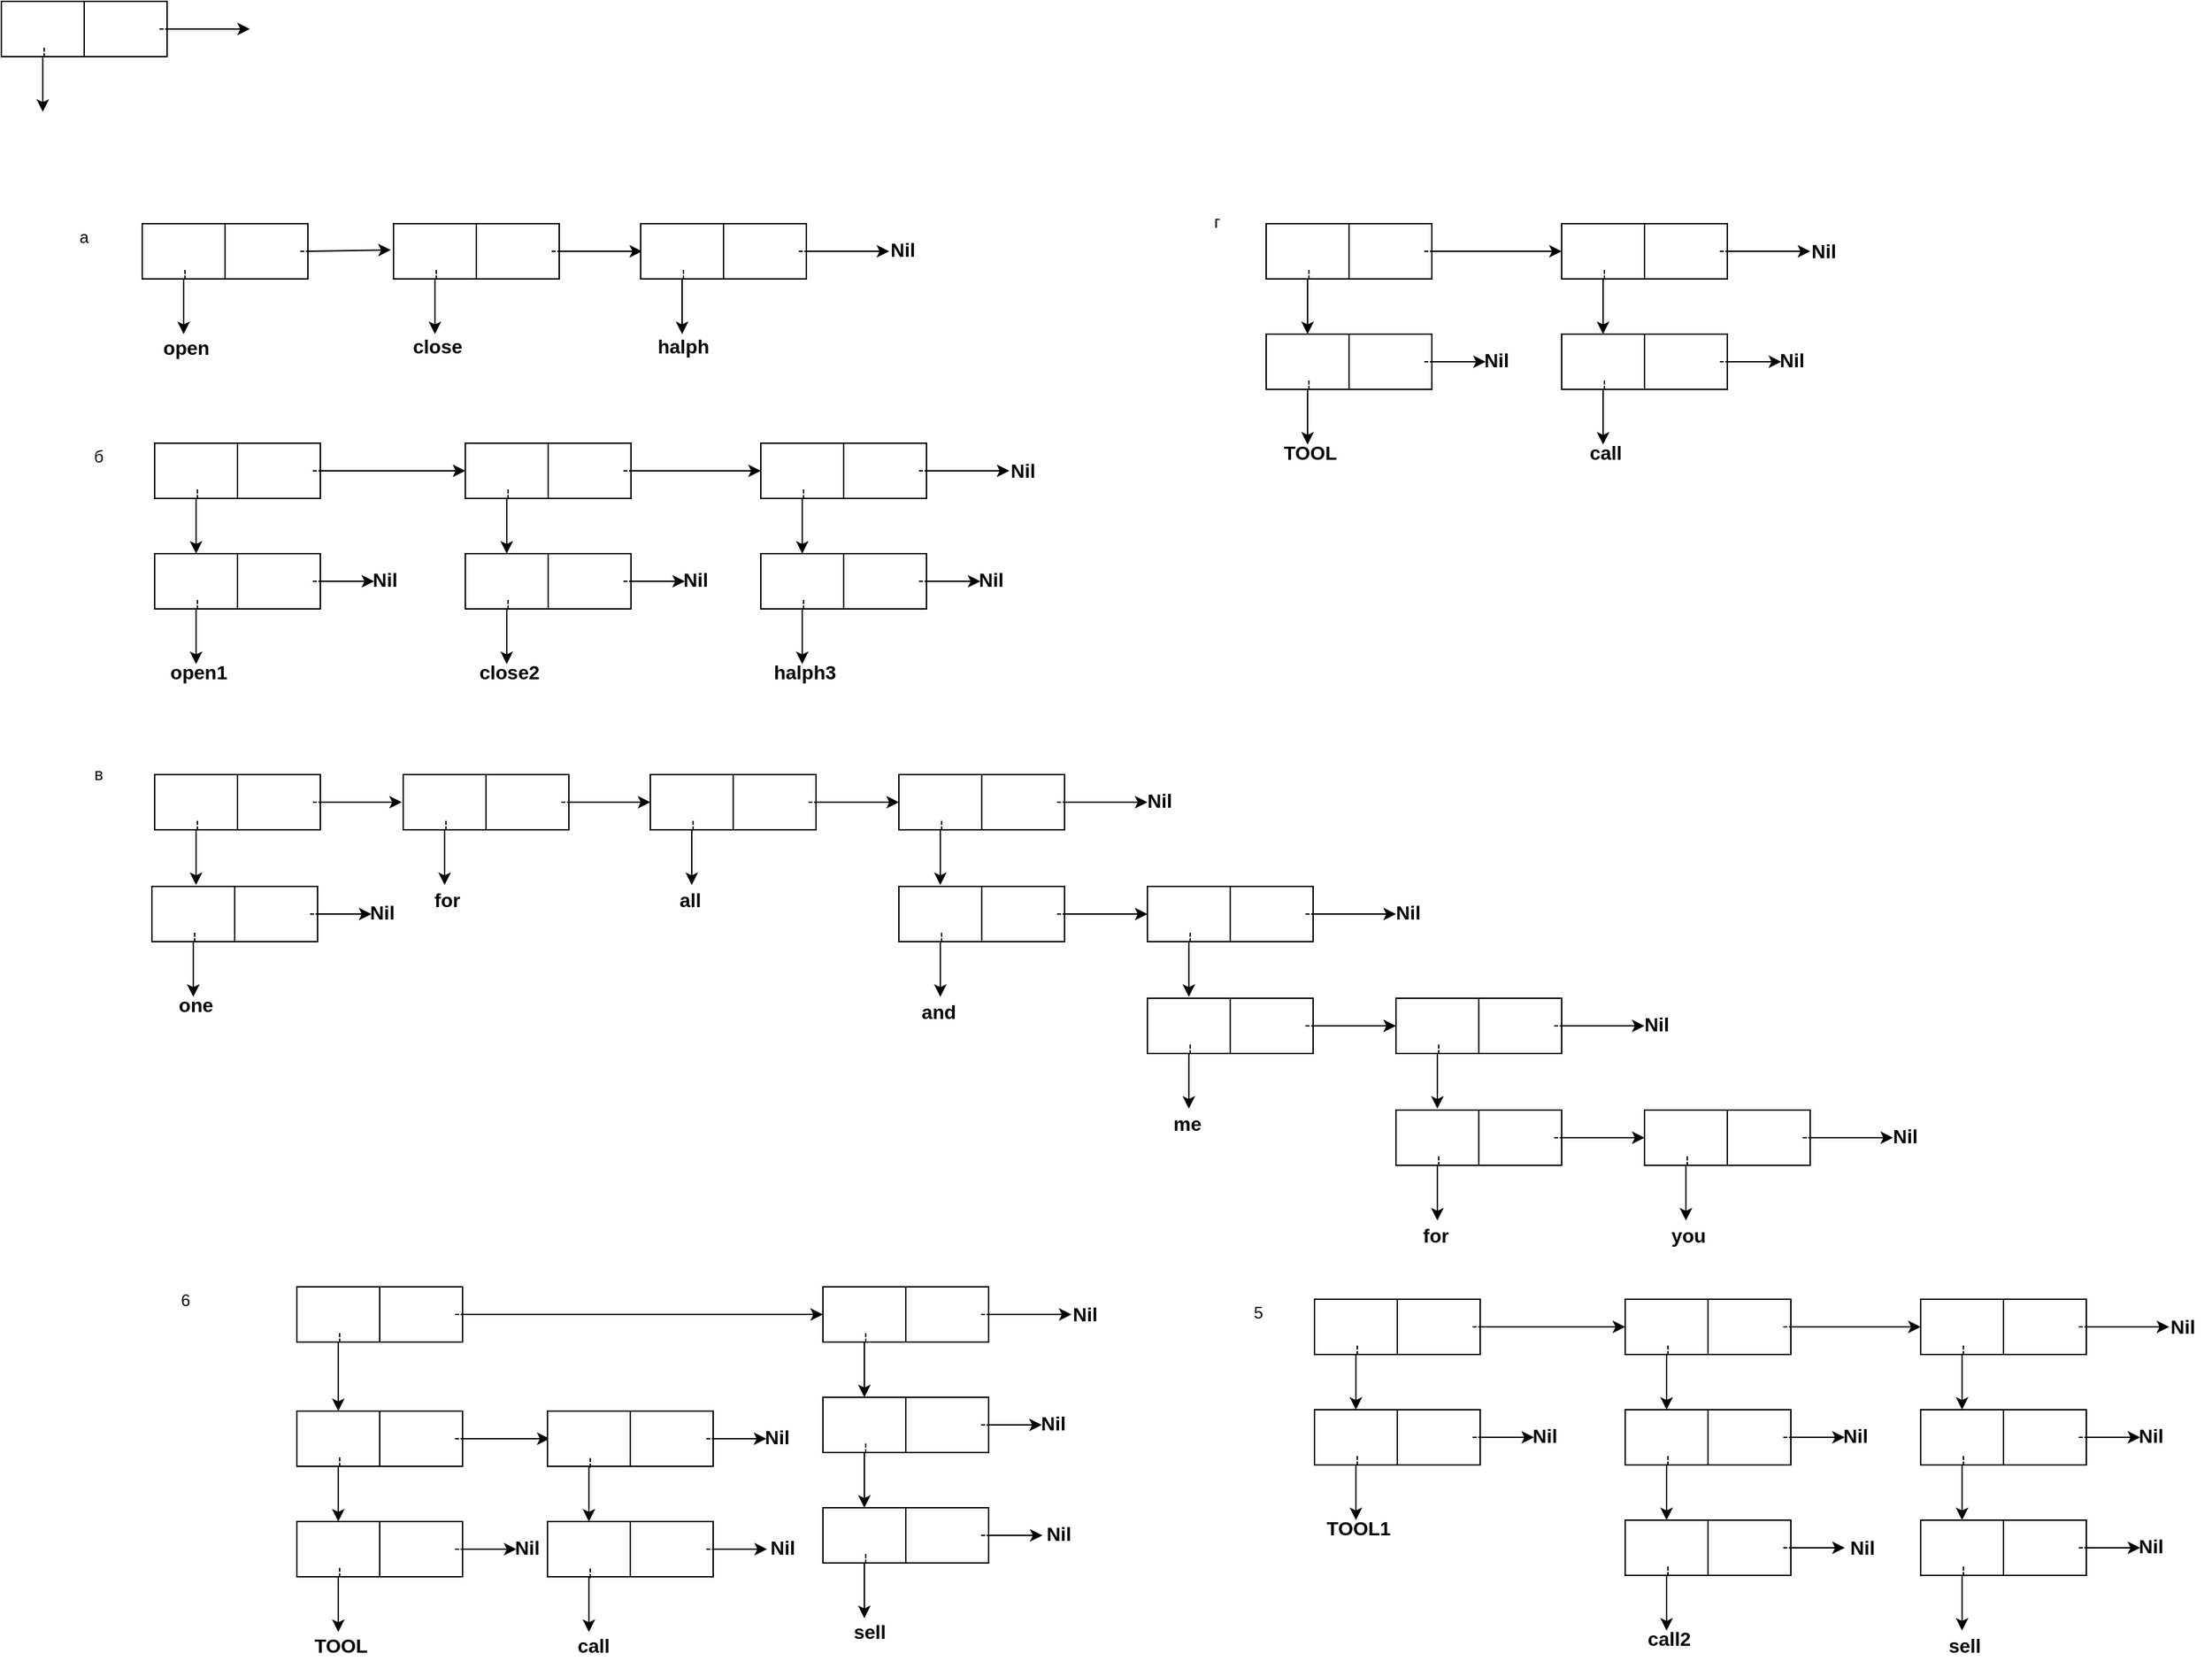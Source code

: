 <mxfile version="14.1.9" type="device"><diagram id="lgCxrHgPrlU23vc40Zig" name="Page-1"><mxGraphModel dx="2457" dy="806" grid="1" gridSize="10" guides="1" tooltips="1" connect="1" arrows="1" fold="1" page="1" pageScale="1" pageWidth="850" pageHeight="1100" math="0" shadow="0"><root><mxCell id="0"/><mxCell id="1" parent="0"/><mxCell id="rik0npNpYsmtifiX98gY-1" value="" style="rounded=0;whiteSpace=wrap;html=1;" vertex="1" parent="1"><mxGeometry x="-30" y="80" width="120" height="40" as="geometry"/></mxCell><mxCell id="rik0npNpYsmtifiX98gY-2" value="" style="endArrow=none;html=1;entryX=0.5;entryY=0;entryDx=0;entryDy=0;exitX=0.5;exitY=1;exitDx=0;exitDy=0;" edge="1" parent="1" source="rik0npNpYsmtifiX98gY-1" target="rik0npNpYsmtifiX98gY-1"><mxGeometry width="50" height="50" relative="1" as="geometry"><mxPoint x="230" y="430" as="sourcePoint"/><mxPoint x="280" y="380" as="targetPoint"/></mxGeometry></mxCell><mxCell id="rik0npNpYsmtifiX98gY-3" value="" style="endArrow=classic;html=1;exitX=0.25;exitY=1;exitDx=0;exitDy=0;" edge="1" parent="1" source="rik0npNpYsmtifiX98gY-1"><mxGeometry width="50" height="50" relative="1" as="geometry"><mxPoint x="40" y="250" as="sourcePoint"/><mxPoint y="160" as="targetPoint"/></mxGeometry></mxCell><mxCell id="rik0npNpYsmtifiX98gY-4" value="" style="endArrow=classic;html=1;exitX=1;exitY=0.5;exitDx=0;exitDy=0;" edge="1" parent="1" source="rik0npNpYsmtifiX98gY-1"><mxGeometry width="50" height="50" relative="1" as="geometry"><mxPoint x="230" y="430" as="sourcePoint"/><mxPoint x="150" y="100" as="targetPoint"/></mxGeometry></mxCell><mxCell id="rik0npNpYsmtifiX98gY-5" value="--" style="text;html=1;strokeColor=none;fillColor=none;align=center;verticalAlign=middle;whiteSpace=wrap;rounded=0;" vertex="1" parent="1"><mxGeometry x="68" y="89" width="40" height="20" as="geometry"/></mxCell><mxCell id="rik0npNpYsmtifiX98gY-6" value="--" style="text;html=1;strokeColor=none;fillColor=none;align=center;verticalAlign=middle;whiteSpace=wrap;rounded=0;rotation=90;" vertex="1" parent="1"><mxGeometry x="-18" y="107" width="40" height="20" as="geometry"/></mxCell><mxCell id="rik0npNpYsmtifiX98gY-29" value="" style="rounded=0;whiteSpace=wrap;html=1;" vertex="1" parent="1"><mxGeometry x="72" y="241" width="120" height="40" as="geometry"/></mxCell><mxCell id="rik0npNpYsmtifiX98gY-30" value="" style="endArrow=none;html=1;entryX=0.5;entryY=0;entryDx=0;entryDy=0;exitX=0.5;exitY=1;exitDx=0;exitDy=0;" edge="1" parent="1" source="rik0npNpYsmtifiX98gY-29" target="rik0npNpYsmtifiX98gY-29"><mxGeometry width="50" height="50" relative="1" as="geometry"><mxPoint x="332" y="591" as="sourcePoint"/><mxPoint x="382" y="541" as="targetPoint"/></mxGeometry></mxCell><mxCell id="rik0npNpYsmtifiX98gY-31" value="" style="endArrow=classic;html=1;exitX=0.25;exitY=1;exitDx=0;exitDy=0;" edge="1" parent="1" source="rik0npNpYsmtifiX98gY-29"><mxGeometry width="50" height="50" relative="1" as="geometry"><mxPoint x="142" y="411" as="sourcePoint"/><mxPoint x="102" y="321" as="targetPoint"/></mxGeometry></mxCell><mxCell id="rik0npNpYsmtifiX98gY-32" value="" style="endArrow=classic;html=1;exitX=1;exitY=0.5;exitDx=0;exitDy=0;" edge="1" parent="1" source="rik0npNpYsmtifiX98gY-29"><mxGeometry width="50" height="50" relative="1" as="geometry"><mxPoint x="332" y="590" as="sourcePoint"/><mxPoint x="252" y="260" as="targetPoint"/></mxGeometry></mxCell><mxCell id="rik0npNpYsmtifiX98gY-33" value="--" style="text;html=1;strokeColor=none;fillColor=none;align=center;verticalAlign=middle;whiteSpace=wrap;rounded=0;" vertex="1" parent="1"><mxGeometry x="170" y="250" width="40" height="20" as="geometry"/></mxCell><mxCell id="rik0npNpYsmtifiX98gY-34" value="--" style="text;html=1;strokeColor=none;fillColor=none;align=center;verticalAlign=middle;whiteSpace=wrap;rounded=0;rotation=90;" vertex="1" parent="1"><mxGeometry x="84" y="268" width="40" height="20" as="geometry"/></mxCell><mxCell id="rik0npNpYsmtifiX98gY-35" value="&lt;b&gt;&lt;font style=&quot;font-size: 14px&quot;&gt;open&lt;/font&gt;&lt;/b&gt;" style="text;html=1;strokeColor=none;fillColor=none;align=center;verticalAlign=middle;whiteSpace=wrap;rounded=0;" vertex="1" parent="1"><mxGeometry x="84" y="321" width="40" height="20" as="geometry"/></mxCell><mxCell id="rik0npNpYsmtifiX98gY-36" value="" style="rounded=0;whiteSpace=wrap;html=1;" vertex="1" parent="1"><mxGeometry x="254" y="241" width="120" height="40" as="geometry"/></mxCell><mxCell id="rik0npNpYsmtifiX98gY-37" value="" style="endArrow=none;html=1;entryX=0.5;entryY=0;entryDx=0;entryDy=0;exitX=0.5;exitY=1;exitDx=0;exitDy=0;" edge="1" parent="1" source="rik0npNpYsmtifiX98gY-36" target="rik0npNpYsmtifiX98gY-36"><mxGeometry width="50" height="50" relative="1" as="geometry"><mxPoint x="514" y="591" as="sourcePoint"/><mxPoint x="564" y="541" as="targetPoint"/></mxGeometry></mxCell><mxCell id="rik0npNpYsmtifiX98gY-38" value="" style="endArrow=classic;html=1;exitX=0.25;exitY=1;exitDx=0;exitDy=0;" edge="1" parent="1" source="rik0npNpYsmtifiX98gY-36"><mxGeometry width="50" height="50" relative="1" as="geometry"><mxPoint x="324" y="411" as="sourcePoint"/><mxPoint x="284" y="321" as="targetPoint"/></mxGeometry></mxCell><mxCell id="rik0npNpYsmtifiX98gY-39" value="" style="endArrow=classic;html=1;exitX=1;exitY=0.5;exitDx=0;exitDy=0;" edge="1" parent="1" source="rik0npNpYsmtifiX98gY-36"><mxGeometry width="50" height="50" relative="1" as="geometry"><mxPoint x="514" y="591" as="sourcePoint"/><mxPoint x="434" y="261" as="targetPoint"/></mxGeometry></mxCell><mxCell id="rik0npNpYsmtifiX98gY-40" value="--" style="text;html=1;strokeColor=none;fillColor=none;align=center;verticalAlign=middle;whiteSpace=wrap;rounded=0;" vertex="1" parent="1"><mxGeometry x="352" y="250" width="40" height="20" as="geometry"/></mxCell><mxCell id="rik0npNpYsmtifiX98gY-41" value="--" style="text;html=1;strokeColor=none;fillColor=none;align=center;verticalAlign=middle;whiteSpace=wrap;rounded=0;rotation=90;" vertex="1" parent="1"><mxGeometry x="266" y="268" width="40" height="20" as="geometry"/></mxCell><mxCell id="rik0npNpYsmtifiX98gY-42" value="&lt;span style=&quot;font-size: 14px&quot;&gt;&lt;b&gt;close&lt;/b&gt;&lt;/span&gt;" style="text;html=1;strokeColor=none;fillColor=none;align=center;verticalAlign=middle;whiteSpace=wrap;rounded=0;" vertex="1" parent="1"><mxGeometry x="266" y="320" width="40" height="20" as="geometry"/></mxCell><mxCell id="rik0npNpYsmtifiX98gY-43" value="" style="rounded=0;whiteSpace=wrap;html=1;" vertex="1" parent="1"><mxGeometry x="433" y="241" width="120" height="40" as="geometry"/></mxCell><mxCell id="rik0npNpYsmtifiX98gY-44" value="" style="endArrow=none;html=1;entryX=0.5;entryY=0;entryDx=0;entryDy=0;exitX=0.5;exitY=1;exitDx=0;exitDy=0;" edge="1" parent="1" source="rik0npNpYsmtifiX98gY-43" target="rik0npNpYsmtifiX98gY-43"><mxGeometry width="50" height="50" relative="1" as="geometry"><mxPoint x="693" y="591" as="sourcePoint"/><mxPoint x="743" y="541" as="targetPoint"/></mxGeometry></mxCell><mxCell id="rik0npNpYsmtifiX98gY-45" value="" style="endArrow=classic;html=1;exitX=0.25;exitY=1;exitDx=0;exitDy=0;" edge="1" parent="1" source="rik0npNpYsmtifiX98gY-43"><mxGeometry width="50" height="50" relative="1" as="geometry"><mxPoint x="503" y="411" as="sourcePoint"/><mxPoint x="463" y="321" as="targetPoint"/></mxGeometry></mxCell><mxCell id="rik0npNpYsmtifiX98gY-46" value="" style="endArrow=classic;html=1;exitX=1;exitY=0.5;exitDx=0;exitDy=0;" edge="1" parent="1" source="rik0npNpYsmtifiX98gY-43"><mxGeometry width="50" height="50" relative="1" as="geometry"><mxPoint x="693" y="591" as="sourcePoint"/><mxPoint x="613" y="261" as="targetPoint"/></mxGeometry></mxCell><mxCell id="rik0npNpYsmtifiX98gY-47" value="--" style="text;html=1;strokeColor=none;fillColor=none;align=center;verticalAlign=middle;whiteSpace=wrap;rounded=0;" vertex="1" parent="1"><mxGeometry x="531" y="250" width="40" height="20" as="geometry"/></mxCell><mxCell id="rik0npNpYsmtifiX98gY-48" value="--" style="text;html=1;strokeColor=none;fillColor=none;align=center;verticalAlign=middle;whiteSpace=wrap;rounded=0;rotation=90;" vertex="1" parent="1"><mxGeometry x="445" y="268" width="40" height="20" as="geometry"/></mxCell><mxCell id="rik0npNpYsmtifiX98gY-49" value="&lt;span style=&quot;font-size: 14px&quot;&gt;&lt;b&gt;halph&lt;/b&gt;&lt;/span&gt;" style="text;html=1;strokeColor=none;fillColor=none;align=center;verticalAlign=middle;whiteSpace=wrap;rounded=0;" vertex="1" parent="1"><mxGeometry x="444" y="320" width="40" height="20" as="geometry"/></mxCell><mxCell id="rik0npNpYsmtifiX98gY-50" value="&lt;span style=&quot;font-size: 14px&quot;&gt;&lt;b&gt;Nil&lt;/b&gt;&lt;/span&gt;" style="text;html=1;strokeColor=none;fillColor=none;align=center;verticalAlign=middle;whiteSpace=wrap;rounded=0;" vertex="1" parent="1"><mxGeometry x="603" y="250" width="40" height="20" as="geometry"/></mxCell><mxCell id="rik0npNpYsmtifiX98gY-51" value="a" style="text;html=1;strokeColor=none;fillColor=none;align=center;verticalAlign=middle;whiteSpace=wrap;rounded=0;" vertex="1" parent="1"><mxGeometry x="10" y="241" width="40" height="20" as="geometry"/></mxCell><mxCell id="rik0npNpYsmtifiX98gY-52" value="б&lt;br&gt;" style="text;html=1;align=center;verticalAlign=middle;resizable=0;points=[];autosize=1;" vertex="1" parent="1"><mxGeometry x="30" y="400" width="20" height="20" as="geometry"/></mxCell><mxCell id="rik0npNpYsmtifiX98gY-60" value="" style="rounded=0;whiteSpace=wrap;html=1;" vertex="1" parent="1"><mxGeometry x="81" y="400" width="120" height="40" as="geometry"/></mxCell><mxCell id="rik0npNpYsmtifiX98gY-61" value="" style="endArrow=none;html=1;entryX=0.5;entryY=0;entryDx=0;entryDy=0;exitX=0.5;exitY=1;exitDx=0;exitDy=0;" edge="1" parent="1" source="rik0npNpYsmtifiX98gY-60" target="rik0npNpYsmtifiX98gY-60"><mxGeometry width="50" height="50" relative="1" as="geometry"><mxPoint x="341" y="750" as="sourcePoint"/><mxPoint x="391" y="700" as="targetPoint"/></mxGeometry></mxCell><mxCell id="rik0npNpYsmtifiX98gY-62" value="" style="endArrow=classic;html=1;exitX=0.25;exitY=1;exitDx=0;exitDy=0;" edge="1" parent="1" source="rik0npNpYsmtifiX98gY-60"><mxGeometry width="50" height="50" relative="1" as="geometry"><mxPoint x="151" y="570" as="sourcePoint"/><mxPoint x="111" y="480" as="targetPoint"/></mxGeometry></mxCell><mxCell id="rik0npNpYsmtifiX98gY-63" value="" style="endArrow=classic;html=1;exitX=1;exitY=0.5;exitDx=0;exitDy=0;entryX=0;entryY=0.5;entryDx=0;entryDy=0;" edge="1" parent="1" source="rik0npNpYsmtifiX98gY-60" target="rik0npNpYsmtifiX98gY-66"><mxGeometry width="50" height="50" relative="1" as="geometry"><mxPoint x="341" y="750" as="sourcePoint"/><mxPoint x="261" y="420" as="targetPoint"/></mxGeometry></mxCell><mxCell id="rik0npNpYsmtifiX98gY-64" value="--" style="text;html=1;strokeColor=none;fillColor=none;align=center;verticalAlign=middle;whiteSpace=wrap;rounded=0;" vertex="1" parent="1"><mxGeometry x="179" y="409" width="40" height="20" as="geometry"/></mxCell><mxCell id="rik0npNpYsmtifiX98gY-65" value="--" style="text;html=1;strokeColor=none;fillColor=none;align=center;verticalAlign=middle;whiteSpace=wrap;rounded=0;rotation=90;" vertex="1" parent="1"><mxGeometry x="93" y="427" width="40" height="20" as="geometry"/></mxCell><mxCell id="rik0npNpYsmtifiX98gY-66" value="" style="rounded=0;whiteSpace=wrap;html=1;" vertex="1" parent="1"><mxGeometry x="306" y="400" width="120" height="40" as="geometry"/></mxCell><mxCell id="rik0npNpYsmtifiX98gY-67" value="" style="endArrow=none;html=1;entryX=0.5;entryY=0;entryDx=0;entryDy=0;exitX=0.5;exitY=1;exitDx=0;exitDy=0;" edge="1" parent="1" source="rik0npNpYsmtifiX98gY-66" target="rik0npNpYsmtifiX98gY-66"><mxGeometry width="50" height="50" relative="1" as="geometry"><mxPoint x="566" y="750" as="sourcePoint"/><mxPoint x="616" y="700" as="targetPoint"/></mxGeometry></mxCell><mxCell id="rik0npNpYsmtifiX98gY-68" value="" style="endArrow=classic;html=1;exitX=0.25;exitY=1;exitDx=0;exitDy=0;" edge="1" parent="1" source="rik0npNpYsmtifiX98gY-66"><mxGeometry width="50" height="50" relative="1" as="geometry"><mxPoint x="376" y="570" as="sourcePoint"/><mxPoint x="336" y="480" as="targetPoint"/></mxGeometry></mxCell><mxCell id="rik0npNpYsmtifiX98gY-69" value="" style="endArrow=classic;html=1;exitX=1;exitY=0.5;exitDx=0;exitDy=0;entryX=0;entryY=0.5;entryDx=0;entryDy=0;" edge="1" parent="1" source="rik0npNpYsmtifiX98gY-66" target="rik0npNpYsmtifiX98gY-72"><mxGeometry width="50" height="50" relative="1" as="geometry"><mxPoint x="566" y="750" as="sourcePoint"/><mxPoint x="486" y="420" as="targetPoint"/></mxGeometry></mxCell><mxCell id="rik0npNpYsmtifiX98gY-70" value="--" style="text;html=1;strokeColor=none;fillColor=none;align=center;verticalAlign=middle;whiteSpace=wrap;rounded=0;" vertex="1" parent="1"><mxGeometry x="404" y="409" width="40" height="20" as="geometry"/></mxCell><mxCell id="rik0npNpYsmtifiX98gY-71" value="--" style="text;html=1;strokeColor=none;fillColor=none;align=center;verticalAlign=middle;whiteSpace=wrap;rounded=0;rotation=90;" vertex="1" parent="1"><mxGeometry x="318" y="427" width="40" height="20" as="geometry"/></mxCell><mxCell id="rik0npNpYsmtifiX98gY-72" value="" style="rounded=0;whiteSpace=wrap;html=1;" vertex="1" parent="1"><mxGeometry x="520" y="400" width="120" height="40" as="geometry"/></mxCell><mxCell id="rik0npNpYsmtifiX98gY-73" value="" style="endArrow=none;html=1;entryX=0.5;entryY=0;entryDx=0;entryDy=0;exitX=0.5;exitY=1;exitDx=0;exitDy=0;" edge="1" parent="1" source="rik0npNpYsmtifiX98gY-72" target="rik0npNpYsmtifiX98gY-72"><mxGeometry width="50" height="50" relative="1" as="geometry"><mxPoint x="780" y="750" as="sourcePoint"/><mxPoint x="830" y="700" as="targetPoint"/></mxGeometry></mxCell><mxCell id="rik0npNpYsmtifiX98gY-74" value="" style="endArrow=classic;html=1;exitX=0.25;exitY=1;exitDx=0;exitDy=0;" edge="1" parent="1" source="rik0npNpYsmtifiX98gY-72"><mxGeometry width="50" height="50" relative="1" as="geometry"><mxPoint x="590" y="570" as="sourcePoint"/><mxPoint x="550" y="480" as="targetPoint"/></mxGeometry></mxCell><mxCell id="rik0npNpYsmtifiX98gY-75" value="" style="endArrow=classic;html=1;exitX=1;exitY=0.5;exitDx=0;exitDy=0;" edge="1" parent="1" source="rik0npNpYsmtifiX98gY-72"><mxGeometry width="50" height="50" relative="1" as="geometry"><mxPoint x="780" y="750" as="sourcePoint"/><mxPoint x="700" y="420" as="targetPoint"/></mxGeometry></mxCell><mxCell id="rik0npNpYsmtifiX98gY-76" value="--" style="text;html=1;strokeColor=none;fillColor=none;align=center;verticalAlign=middle;whiteSpace=wrap;rounded=0;" vertex="1" parent="1"><mxGeometry x="618" y="409" width="40" height="20" as="geometry"/></mxCell><mxCell id="rik0npNpYsmtifiX98gY-77" value="--" style="text;html=1;strokeColor=none;fillColor=none;align=center;verticalAlign=middle;whiteSpace=wrap;rounded=0;rotation=90;" vertex="1" parent="1"><mxGeometry x="532" y="427" width="40" height="20" as="geometry"/></mxCell><mxCell id="rik0npNpYsmtifiX98gY-84" value="" style="rounded=0;whiteSpace=wrap;html=1;" vertex="1" parent="1"><mxGeometry x="81" y="480" width="120" height="40" as="geometry"/></mxCell><mxCell id="rik0npNpYsmtifiX98gY-85" value="" style="endArrow=none;html=1;entryX=0.5;entryY=0;entryDx=0;entryDy=0;exitX=0.5;exitY=1;exitDx=0;exitDy=0;" edge="1" parent="1" source="rik0npNpYsmtifiX98gY-84" target="rik0npNpYsmtifiX98gY-84"><mxGeometry width="50" height="50" relative="1" as="geometry"><mxPoint x="341" y="830" as="sourcePoint"/><mxPoint x="391" y="780" as="targetPoint"/></mxGeometry></mxCell><mxCell id="rik0npNpYsmtifiX98gY-86" value="" style="endArrow=classic;html=1;exitX=0.25;exitY=1;exitDx=0;exitDy=0;" edge="1" parent="1" source="rik0npNpYsmtifiX98gY-84"><mxGeometry width="50" height="50" relative="1" as="geometry"><mxPoint x="151" y="650" as="sourcePoint"/><mxPoint x="111" y="560" as="targetPoint"/></mxGeometry></mxCell><mxCell id="rik0npNpYsmtifiX98gY-87" value="" style="endArrow=classic;html=1;exitX=1;exitY=0.5;exitDx=0;exitDy=0;" edge="1" parent="1" source="rik0npNpYsmtifiX98gY-84"><mxGeometry width="50" height="50" relative="1" as="geometry"><mxPoint x="341" y="830" as="sourcePoint"/><mxPoint x="240" y="500" as="targetPoint"/></mxGeometry></mxCell><mxCell id="rik0npNpYsmtifiX98gY-88" value="--" style="text;html=1;strokeColor=none;fillColor=none;align=center;verticalAlign=middle;whiteSpace=wrap;rounded=0;" vertex="1" parent="1"><mxGeometry x="179" y="489" width="40" height="20" as="geometry"/></mxCell><mxCell id="rik0npNpYsmtifiX98gY-89" value="--" style="text;html=1;strokeColor=none;fillColor=none;align=center;verticalAlign=middle;whiteSpace=wrap;rounded=0;rotation=90;" vertex="1" parent="1"><mxGeometry x="93" y="507" width="40" height="20" as="geometry"/></mxCell><mxCell id="rik0npNpYsmtifiX98gY-91" value="&lt;span style=&quot;font-size: 14px&quot;&gt;&lt;b&gt;Nil&lt;/b&gt;&lt;/span&gt;" style="text;html=1;strokeColor=none;fillColor=none;align=center;verticalAlign=middle;whiteSpace=wrap;rounded=0;" vertex="1" parent="1"><mxGeometry x="228" y="489" width="40" height="20" as="geometry"/></mxCell><mxCell id="rik0npNpYsmtifiX98gY-92" value="&lt;b&gt;&lt;font style=&quot;font-size: 14px&quot;&gt;open1&lt;/font&gt;&lt;/b&gt;" style="text;html=1;strokeColor=none;fillColor=none;align=center;verticalAlign=middle;whiteSpace=wrap;rounded=0;" vertex="1" parent="1"><mxGeometry x="93" y="556" width="40" height="20" as="geometry"/></mxCell><mxCell id="rik0npNpYsmtifiX98gY-93" value="" style="rounded=0;whiteSpace=wrap;html=1;" vertex="1" parent="1"><mxGeometry x="306" y="480" width="120" height="40" as="geometry"/></mxCell><mxCell id="rik0npNpYsmtifiX98gY-94" value="" style="endArrow=none;html=1;entryX=0.5;entryY=0;entryDx=0;entryDy=0;exitX=0.5;exitY=1;exitDx=0;exitDy=0;" edge="1" parent="1" source="rik0npNpYsmtifiX98gY-93" target="rik0npNpYsmtifiX98gY-93"><mxGeometry width="50" height="50" relative="1" as="geometry"><mxPoint x="566" y="830" as="sourcePoint"/><mxPoint x="616" y="780" as="targetPoint"/></mxGeometry></mxCell><mxCell id="rik0npNpYsmtifiX98gY-95" value="" style="endArrow=classic;html=1;exitX=0.25;exitY=1;exitDx=0;exitDy=0;" edge="1" parent="1" source="rik0npNpYsmtifiX98gY-93"><mxGeometry width="50" height="50" relative="1" as="geometry"><mxPoint x="376" y="650" as="sourcePoint"/><mxPoint x="336" y="560" as="targetPoint"/></mxGeometry></mxCell><mxCell id="rik0npNpYsmtifiX98gY-96" value="" style="endArrow=classic;html=1;exitX=1;exitY=0.5;exitDx=0;exitDy=0;" edge="1" parent="1" source="rik0npNpYsmtifiX98gY-93"><mxGeometry width="50" height="50" relative="1" as="geometry"><mxPoint x="566" y="830" as="sourcePoint"/><mxPoint x="465" y="500" as="targetPoint"/></mxGeometry></mxCell><mxCell id="rik0npNpYsmtifiX98gY-97" value="--" style="text;html=1;strokeColor=none;fillColor=none;align=center;verticalAlign=middle;whiteSpace=wrap;rounded=0;" vertex="1" parent="1"><mxGeometry x="404" y="489" width="40" height="20" as="geometry"/></mxCell><mxCell id="rik0npNpYsmtifiX98gY-98" value="--" style="text;html=1;strokeColor=none;fillColor=none;align=center;verticalAlign=middle;whiteSpace=wrap;rounded=0;rotation=90;" vertex="1" parent="1"><mxGeometry x="318" y="507" width="40" height="20" as="geometry"/></mxCell><mxCell id="rik0npNpYsmtifiX98gY-99" value="&lt;span style=&quot;font-size: 14px&quot;&gt;&lt;b&gt;Nil&lt;/b&gt;&lt;/span&gt;" style="text;html=1;strokeColor=none;fillColor=none;align=center;verticalAlign=middle;whiteSpace=wrap;rounded=0;" vertex="1" parent="1"><mxGeometry x="453" y="489" width="40" height="20" as="geometry"/></mxCell><mxCell id="rik0npNpYsmtifiX98gY-100" value="&lt;span style=&quot;font-size: 14px&quot;&gt;&lt;b&gt;close2&lt;/b&gt;&lt;/span&gt;" style="text;html=1;strokeColor=none;fillColor=none;align=center;verticalAlign=middle;whiteSpace=wrap;rounded=0;" vertex="1" parent="1"><mxGeometry x="318" y="556" width="40" height="20" as="geometry"/></mxCell><mxCell id="rik0npNpYsmtifiX98gY-101" value="" style="rounded=0;whiteSpace=wrap;html=1;" vertex="1" parent="1"><mxGeometry x="520" y="480" width="120" height="40" as="geometry"/></mxCell><mxCell id="rik0npNpYsmtifiX98gY-102" value="" style="endArrow=none;html=1;entryX=0.5;entryY=0;entryDx=0;entryDy=0;exitX=0.5;exitY=1;exitDx=0;exitDy=0;" edge="1" parent="1" source="rik0npNpYsmtifiX98gY-101" target="rik0npNpYsmtifiX98gY-101"><mxGeometry width="50" height="50" relative="1" as="geometry"><mxPoint x="780" y="830" as="sourcePoint"/><mxPoint x="830" y="780" as="targetPoint"/></mxGeometry></mxCell><mxCell id="rik0npNpYsmtifiX98gY-103" value="" style="endArrow=classic;html=1;exitX=0.25;exitY=1;exitDx=0;exitDy=0;" edge="1" parent="1" source="rik0npNpYsmtifiX98gY-101"><mxGeometry width="50" height="50" relative="1" as="geometry"><mxPoint x="590" y="650" as="sourcePoint"/><mxPoint x="550" y="560" as="targetPoint"/></mxGeometry></mxCell><mxCell id="rik0npNpYsmtifiX98gY-104" value="" style="endArrow=classic;html=1;exitX=1;exitY=0.5;exitDx=0;exitDy=0;" edge="1" parent="1" source="rik0npNpYsmtifiX98gY-101"><mxGeometry width="50" height="50" relative="1" as="geometry"><mxPoint x="780" y="830" as="sourcePoint"/><mxPoint x="679" y="500" as="targetPoint"/></mxGeometry></mxCell><mxCell id="rik0npNpYsmtifiX98gY-105" value="--" style="text;html=1;strokeColor=none;fillColor=none;align=center;verticalAlign=middle;whiteSpace=wrap;rounded=0;" vertex="1" parent="1"><mxGeometry x="618" y="489" width="40" height="20" as="geometry"/></mxCell><mxCell id="rik0npNpYsmtifiX98gY-106" value="--" style="text;html=1;strokeColor=none;fillColor=none;align=center;verticalAlign=middle;whiteSpace=wrap;rounded=0;rotation=90;" vertex="1" parent="1"><mxGeometry x="532" y="507" width="40" height="20" as="geometry"/></mxCell><mxCell id="rik0npNpYsmtifiX98gY-107" value="&lt;span style=&quot;font-size: 14px&quot;&gt;&lt;b&gt;Nil&lt;/b&gt;&lt;/span&gt;" style="text;html=1;strokeColor=none;fillColor=none;align=center;verticalAlign=middle;whiteSpace=wrap;rounded=0;" vertex="1" parent="1"><mxGeometry x="667" y="489" width="40" height="20" as="geometry"/></mxCell><mxCell id="rik0npNpYsmtifiX98gY-108" value="&lt;span style=&quot;font-size: 14px&quot;&gt;&lt;b&gt;halph3&lt;/b&gt;&lt;/span&gt;" style="text;html=1;strokeColor=none;fillColor=none;align=center;verticalAlign=middle;whiteSpace=wrap;rounded=0;" vertex="1" parent="1"><mxGeometry x="532" y="556" width="40" height="20" as="geometry"/></mxCell><mxCell id="rik0npNpYsmtifiX98gY-109" value="&lt;span style=&quot;font-size: 14px&quot;&gt;&lt;b&gt;Nil&lt;/b&gt;&lt;/span&gt;" style="text;html=1;strokeColor=none;fillColor=none;align=center;verticalAlign=middle;whiteSpace=wrap;rounded=0;" vertex="1" parent="1"><mxGeometry x="690" y="410" width="40" height="20" as="geometry"/></mxCell><mxCell id="rik0npNpYsmtifiX98gY-110" value="в" style="text;html=1;align=center;verticalAlign=middle;resizable=0;points=[];autosize=1;" vertex="1" parent="1"><mxGeometry x="30" y="630" width="20" height="20" as="geometry"/></mxCell><mxCell id="rik0npNpYsmtifiX98gY-126" value="" style="rounded=0;whiteSpace=wrap;html=1;" vertex="1" parent="1"><mxGeometry x="81" y="640" width="120" height="40" as="geometry"/></mxCell><mxCell id="rik0npNpYsmtifiX98gY-127" value="" style="endArrow=none;html=1;entryX=0.5;entryY=0;entryDx=0;entryDy=0;exitX=0.5;exitY=1;exitDx=0;exitDy=0;" edge="1" parent="1" source="rik0npNpYsmtifiX98gY-126" target="rik0npNpYsmtifiX98gY-126"><mxGeometry width="50" height="50" relative="1" as="geometry"><mxPoint x="341" y="990" as="sourcePoint"/><mxPoint x="391" y="940" as="targetPoint"/></mxGeometry></mxCell><mxCell id="rik0npNpYsmtifiX98gY-128" value="" style="endArrow=classic;html=1;exitX=0.25;exitY=1;exitDx=0;exitDy=0;" edge="1" parent="1" source="rik0npNpYsmtifiX98gY-126"><mxGeometry width="50" height="50" relative="1" as="geometry"><mxPoint x="151" y="810" as="sourcePoint"/><mxPoint x="111" y="720" as="targetPoint"/></mxGeometry></mxCell><mxCell id="rik0npNpYsmtifiX98gY-129" value="" style="endArrow=classic;html=1;exitX=1;exitY=0.5;exitDx=0;exitDy=0;" edge="1" parent="1" source="rik0npNpYsmtifiX98gY-126"><mxGeometry width="50" height="50" relative="1" as="geometry"><mxPoint x="341" y="990" as="sourcePoint"/><mxPoint x="260" y="660" as="targetPoint"/></mxGeometry></mxCell><mxCell id="rik0npNpYsmtifiX98gY-130" value="--" style="text;html=1;strokeColor=none;fillColor=none;align=center;verticalAlign=middle;whiteSpace=wrap;rounded=0;" vertex="1" parent="1"><mxGeometry x="179" y="649" width="40" height="20" as="geometry"/></mxCell><mxCell id="rik0npNpYsmtifiX98gY-131" value="--" style="text;html=1;strokeColor=none;fillColor=none;align=center;verticalAlign=middle;whiteSpace=wrap;rounded=0;rotation=90;" vertex="1" parent="1"><mxGeometry x="93" y="667" width="40" height="20" as="geometry"/></mxCell><mxCell id="rik0npNpYsmtifiX98gY-132" value="" style="rounded=0;whiteSpace=wrap;html=1;" vertex="1" parent="1"><mxGeometry x="261" y="640" width="120" height="40" as="geometry"/></mxCell><mxCell id="rik0npNpYsmtifiX98gY-133" value="" style="endArrow=none;html=1;entryX=0.5;entryY=0;entryDx=0;entryDy=0;exitX=0.5;exitY=1;exitDx=0;exitDy=0;" edge="1" parent="1" source="rik0npNpYsmtifiX98gY-132" target="rik0npNpYsmtifiX98gY-132"><mxGeometry width="50" height="50" relative="1" as="geometry"><mxPoint x="521" y="990" as="sourcePoint"/><mxPoint x="571" y="940" as="targetPoint"/></mxGeometry></mxCell><mxCell id="rik0npNpYsmtifiX98gY-134" value="" style="endArrow=classic;html=1;exitX=0.25;exitY=1;exitDx=0;exitDy=0;" edge="1" parent="1" source="rik0npNpYsmtifiX98gY-132"><mxGeometry width="50" height="50" relative="1" as="geometry"><mxPoint x="331" y="810" as="sourcePoint"/><mxPoint x="291" y="720" as="targetPoint"/></mxGeometry></mxCell><mxCell id="rik0npNpYsmtifiX98gY-135" value="" style="endArrow=classic;html=1;exitX=1;exitY=0.5;exitDx=0;exitDy=0;" edge="1" parent="1" source="rik0npNpYsmtifiX98gY-132"><mxGeometry width="50" height="50" relative="1" as="geometry"><mxPoint x="521" y="990" as="sourcePoint"/><mxPoint x="440" y="660" as="targetPoint"/></mxGeometry></mxCell><mxCell id="rik0npNpYsmtifiX98gY-136" value="--" style="text;html=1;strokeColor=none;fillColor=none;align=center;verticalAlign=middle;whiteSpace=wrap;rounded=0;" vertex="1" parent="1"><mxGeometry x="359" y="649" width="40" height="20" as="geometry"/></mxCell><mxCell id="rik0npNpYsmtifiX98gY-137" value="--" style="text;html=1;strokeColor=none;fillColor=none;align=center;verticalAlign=middle;whiteSpace=wrap;rounded=0;rotation=90;" vertex="1" parent="1"><mxGeometry x="273" y="667" width="40" height="20" as="geometry"/></mxCell><mxCell id="rik0npNpYsmtifiX98gY-138" value="" style="rounded=0;whiteSpace=wrap;html=1;" vertex="1" parent="1"><mxGeometry x="440" y="640" width="120" height="40" as="geometry"/></mxCell><mxCell id="rik0npNpYsmtifiX98gY-139" value="" style="endArrow=none;html=1;entryX=0.5;entryY=0;entryDx=0;entryDy=0;exitX=0.5;exitY=1;exitDx=0;exitDy=0;" edge="1" parent="1" source="rik0npNpYsmtifiX98gY-138" target="rik0npNpYsmtifiX98gY-138"><mxGeometry width="50" height="50" relative="1" as="geometry"><mxPoint x="700" y="990" as="sourcePoint"/><mxPoint x="750" y="940" as="targetPoint"/></mxGeometry></mxCell><mxCell id="rik0npNpYsmtifiX98gY-140" value="" style="endArrow=classic;html=1;exitX=0.25;exitY=1;exitDx=0;exitDy=0;" edge="1" parent="1" source="rik0npNpYsmtifiX98gY-138"><mxGeometry width="50" height="50" relative="1" as="geometry"><mxPoint x="510" y="810" as="sourcePoint"/><mxPoint x="470" y="720" as="targetPoint"/></mxGeometry></mxCell><mxCell id="rik0npNpYsmtifiX98gY-141" value="" style="endArrow=classic;html=1;exitX=1;exitY=0.5;exitDx=0;exitDy=0;" edge="1" parent="1" source="rik0npNpYsmtifiX98gY-138"><mxGeometry width="50" height="50" relative="1" as="geometry"><mxPoint x="700" y="990" as="sourcePoint"/><mxPoint x="620" y="660" as="targetPoint"/></mxGeometry></mxCell><mxCell id="rik0npNpYsmtifiX98gY-142" value="--" style="text;html=1;strokeColor=none;fillColor=none;align=center;verticalAlign=middle;whiteSpace=wrap;rounded=0;" vertex="1" parent="1"><mxGeometry x="538" y="649" width="40" height="20" as="geometry"/></mxCell><mxCell id="rik0npNpYsmtifiX98gY-143" value="--" style="text;html=1;strokeColor=none;fillColor=none;align=center;verticalAlign=middle;whiteSpace=wrap;rounded=0;rotation=90;" vertex="1" parent="1"><mxGeometry x="452" y="667" width="40" height="20" as="geometry"/></mxCell><mxCell id="rik0npNpYsmtifiX98gY-145" value="" style="rounded=0;whiteSpace=wrap;html=1;" vertex="1" parent="1"><mxGeometry x="620" y="640" width="120" height="40" as="geometry"/></mxCell><mxCell id="rik0npNpYsmtifiX98gY-146" value="" style="endArrow=none;html=1;entryX=0.5;entryY=0;entryDx=0;entryDy=0;exitX=0.5;exitY=1;exitDx=0;exitDy=0;" edge="1" parent="1" source="rik0npNpYsmtifiX98gY-145" target="rik0npNpYsmtifiX98gY-145"><mxGeometry width="50" height="50" relative="1" as="geometry"><mxPoint x="880" y="990" as="sourcePoint"/><mxPoint x="930" y="940" as="targetPoint"/></mxGeometry></mxCell><mxCell id="rik0npNpYsmtifiX98gY-147" value="" style="endArrow=classic;html=1;exitX=0.25;exitY=1;exitDx=0;exitDy=0;" edge="1" parent="1" source="rik0npNpYsmtifiX98gY-145"><mxGeometry width="50" height="50" relative="1" as="geometry"><mxPoint x="690" y="810" as="sourcePoint"/><mxPoint x="650" y="720" as="targetPoint"/></mxGeometry></mxCell><mxCell id="rik0npNpYsmtifiX98gY-148" value="" style="endArrow=classic;html=1;exitX=1;exitY=0.5;exitDx=0;exitDy=0;" edge="1" parent="1" source="rik0npNpYsmtifiX98gY-145"><mxGeometry width="50" height="50" relative="1" as="geometry"><mxPoint x="880" y="990" as="sourcePoint"/><mxPoint x="800" y="660" as="targetPoint"/></mxGeometry></mxCell><mxCell id="rik0npNpYsmtifiX98gY-149" value="--" style="text;html=1;strokeColor=none;fillColor=none;align=center;verticalAlign=middle;whiteSpace=wrap;rounded=0;" vertex="1" parent="1"><mxGeometry x="718" y="649" width="40" height="20" as="geometry"/></mxCell><mxCell id="rik0npNpYsmtifiX98gY-150" value="--" style="text;html=1;strokeColor=none;fillColor=none;align=center;verticalAlign=middle;whiteSpace=wrap;rounded=0;rotation=90;" vertex="1" parent="1"><mxGeometry x="632" y="667" width="40" height="20" as="geometry"/></mxCell><mxCell id="rik0npNpYsmtifiX98gY-151" value="&lt;span style=&quot;font-size: 14px&quot;&gt;&lt;b&gt;Nil&lt;/b&gt;&lt;/span&gt;" style="text;html=1;strokeColor=none;fillColor=none;align=center;verticalAlign=middle;whiteSpace=wrap;rounded=0;" vertex="1" parent="1"><mxGeometry x="789" y="649" width="40" height="20" as="geometry"/></mxCell><mxCell id="rik0npNpYsmtifiX98gY-152" value="" style="rounded=0;whiteSpace=wrap;html=1;" vertex="1" parent="1"><mxGeometry x="79" y="721" width="120" height="40" as="geometry"/></mxCell><mxCell id="rik0npNpYsmtifiX98gY-153" value="" style="endArrow=none;html=1;entryX=0.5;entryY=0;entryDx=0;entryDy=0;exitX=0.5;exitY=1;exitDx=0;exitDy=0;" edge="1" parent="1" source="rik0npNpYsmtifiX98gY-152" target="rik0npNpYsmtifiX98gY-152"><mxGeometry width="50" height="50" relative="1" as="geometry"><mxPoint x="339" y="1071" as="sourcePoint"/><mxPoint x="389" y="1021" as="targetPoint"/></mxGeometry></mxCell><mxCell id="rik0npNpYsmtifiX98gY-154" value="" style="endArrow=classic;html=1;exitX=0.25;exitY=1;exitDx=0;exitDy=0;" edge="1" parent="1" source="rik0npNpYsmtifiX98gY-152"><mxGeometry width="50" height="50" relative="1" as="geometry"><mxPoint x="149" y="891" as="sourcePoint"/><mxPoint x="109" y="801" as="targetPoint"/></mxGeometry></mxCell><mxCell id="rik0npNpYsmtifiX98gY-155" value="" style="endArrow=classic;html=1;exitX=1;exitY=0.5;exitDx=0;exitDy=0;" edge="1" parent="1" source="rik0npNpYsmtifiX98gY-152"><mxGeometry width="50" height="50" relative="1" as="geometry"><mxPoint x="339" y="1071" as="sourcePoint"/><mxPoint x="238" y="741" as="targetPoint"/></mxGeometry></mxCell><mxCell id="rik0npNpYsmtifiX98gY-156" value="--" style="text;html=1;strokeColor=none;fillColor=none;align=center;verticalAlign=middle;whiteSpace=wrap;rounded=0;" vertex="1" parent="1"><mxGeometry x="177" y="730" width="40" height="20" as="geometry"/></mxCell><mxCell id="rik0npNpYsmtifiX98gY-157" value="--" style="text;html=1;strokeColor=none;fillColor=none;align=center;verticalAlign=middle;whiteSpace=wrap;rounded=0;rotation=90;" vertex="1" parent="1"><mxGeometry x="91" y="748" width="40" height="20" as="geometry"/></mxCell><mxCell id="rik0npNpYsmtifiX98gY-158" value="&lt;span style=&quot;font-size: 14px&quot;&gt;&lt;b&gt;Nil&lt;/b&gt;&lt;/span&gt;" style="text;html=1;strokeColor=none;fillColor=none;align=center;verticalAlign=middle;whiteSpace=wrap;rounded=0;" vertex="1" parent="1"><mxGeometry x="226" y="730" width="40" height="20" as="geometry"/></mxCell><mxCell id="rik0npNpYsmtifiX98gY-159" value="&lt;span style=&quot;font-size: 14px&quot;&gt;&lt;b&gt;one&lt;/b&gt;&lt;/span&gt;" style="text;html=1;strokeColor=none;fillColor=none;align=center;verticalAlign=middle;whiteSpace=wrap;rounded=0;" vertex="1" parent="1"><mxGeometry x="91" y="797" width="40" height="20" as="geometry"/></mxCell><mxCell id="rik0npNpYsmtifiX98gY-160" value="&lt;span style=&quot;font-size: 14px&quot;&gt;&lt;b&gt;for&lt;/b&gt;&lt;/span&gt;" style="text;html=1;strokeColor=none;fillColor=none;align=center;verticalAlign=middle;whiteSpace=wrap;rounded=0;" vertex="1" parent="1"><mxGeometry x="273" y="721" width="40" height="20" as="geometry"/></mxCell><mxCell id="rik0npNpYsmtifiX98gY-161" value="&lt;span style=&quot;font-size: 14px&quot;&gt;&lt;b&gt;all&lt;/b&gt;&lt;/span&gt;" style="text;html=1;strokeColor=none;fillColor=none;align=center;verticalAlign=middle;whiteSpace=wrap;rounded=0;" vertex="1" parent="1"><mxGeometry x="449" y="721" width="40" height="20" as="geometry"/></mxCell><mxCell id="rik0npNpYsmtifiX98gY-162" value="" style="rounded=0;whiteSpace=wrap;html=1;" vertex="1" parent="1"><mxGeometry x="620" y="721" width="120" height="40" as="geometry"/></mxCell><mxCell id="rik0npNpYsmtifiX98gY-163" value="" style="endArrow=none;html=1;entryX=0.5;entryY=0;entryDx=0;entryDy=0;exitX=0.5;exitY=1;exitDx=0;exitDy=0;" edge="1" parent="1" source="rik0npNpYsmtifiX98gY-162" target="rik0npNpYsmtifiX98gY-162"><mxGeometry width="50" height="50" relative="1" as="geometry"><mxPoint x="880" y="1071" as="sourcePoint"/><mxPoint x="930" y="1021" as="targetPoint"/></mxGeometry></mxCell><mxCell id="rik0npNpYsmtifiX98gY-164" value="" style="endArrow=classic;html=1;exitX=0.25;exitY=1;exitDx=0;exitDy=0;" edge="1" parent="1" source="rik0npNpYsmtifiX98gY-162"><mxGeometry width="50" height="50" relative="1" as="geometry"><mxPoint x="690" y="891" as="sourcePoint"/><mxPoint x="650" y="801" as="targetPoint"/></mxGeometry></mxCell><mxCell id="rik0npNpYsmtifiX98gY-165" value="" style="endArrow=classic;html=1;exitX=1;exitY=0.5;exitDx=0;exitDy=0;" edge="1" parent="1" source="rik0npNpYsmtifiX98gY-162"><mxGeometry width="50" height="50" relative="1" as="geometry"><mxPoint x="880" y="1071" as="sourcePoint"/><mxPoint x="800" y="741" as="targetPoint"/></mxGeometry></mxCell><mxCell id="rik0npNpYsmtifiX98gY-166" value="--" style="text;html=1;strokeColor=none;fillColor=none;align=center;verticalAlign=middle;whiteSpace=wrap;rounded=0;" vertex="1" parent="1"><mxGeometry x="718" y="730" width="40" height="20" as="geometry"/></mxCell><mxCell id="rik0npNpYsmtifiX98gY-167" value="--" style="text;html=1;strokeColor=none;fillColor=none;align=center;verticalAlign=middle;whiteSpace=wrap;rounded=0;rotation=90;" vertex="1" parent="1"><mxGeometry x="632" y="748" width="40" height="20" as="geometry"/></mxCell><mxCell id="rik0npNpYsmtifiX98gY-168" value="" style="rounded=0;whiteSpace=wrap;html=1;" vertex="1" parent="1"><mxGeometry x="800" y="721" width="120" height="40" as="geometry"/></mxCell><mxCell id="rik0npNpYsmtifiX98gY-169" value="" style="endArrow=none;html=1;entryX=0.5;entryY=0;entryDx=0;entryDy=0;exitX=0.5;exitY=1;exitDx=0;exitDy=0;" edge="1" parent="1" source="rik0npNpYsmtifiX98gY-168" target="rik0npNpYsmtifiX98gY-168"><mxGeometry width="50" height="50" relative="1" as="geometry"><mxPoint x="1060" y="1071" as="sourcePoint"/><mxPoint x="1110" y="1021" as="targetPoint"/></mxGeometry></mxCell><mxCell id="rik0npNpYsmtifiX98gY-170" value="" style="endArrow=classic;html=1;exitX=0.25;exitY=1;exitDx=0;exitDy=0;" edge="1" parent="1" source="rik0npNpYsmtifiX98gY-168"><mxGeometry width="50" height="50" relative="1" as="geometry"><mxPoint x="870" y="891" as="sourcePoint"/><mxPoint x="830" y="801" as="targetPoint"/></mxGeometry></mxCell><mxCell id="rik0npNpYsmtifiX98gY-171" value="" style="endArrow=classic;html=1;exitX=1;exitY=0.5;exitDx=0;exitDy=0;" edge="1" parent="1" source="rik0npNpYsmtifiX98gY-168"><mxGeometry width="50" height="50" relative="1" as="geometry"><mxPoint x="1060" y="1071" as="sourcePoint"/><mxPoint x="980" y="741" as="targetPoint"/></mxGeometry></mxCell><mxCell id="rik0npNpYsmtifiX98gY-172" value="--" style="text;html=1;strokeColor=none;fillColor=none;align=center;verticalAlign=middle;whiteSpace=wrap;rounded=0;" vertex="1" parent="1"><mxGeometry x="898" y="730" width="40" height="20" as="geometry"/></mxCell><mxCell id="rik0npNpYsmtifiX98gY-173" value="--" style="text;html=1;strokeColor=none;fillColor=none;align=center;verticalAlign=middle;whiteSpace=wrap;rounded=0;rotation=90;" vertex="1" parent="1"><mxGeometry x="812" y="748" width="40" height="20" as="geometry"/></mxCell><mxCell id="rik0npNpYsmtifiX98gY-174" value="&lt;span style=&quot;font-size: 14px&quot;&gt;&lt;b&gt;Nil&lt;/b&gt;&lt;/span&gt;" style="text;html=1;strokeColor=none;fillColor=none;align=center;verticalAlign=middle;whiteSpace=wrap;rounded=0;" vertex="1" parent="1"><mxGeometry x="969" y="730" width="40" height="20" as="geometry"/></mxCell><mxCell id="rik0npNpYsmtifiX98gY-175" value="&lt;span style=&quot;font-size: 14px&quot;&gt;&lt;b&gt;and&lt;/b&gt;&lt;/span&gt;" style="text;html=1;strokeColor=none;fillColor=none;align=center;verticalAlign=middle;whiteSpace=wrap;rounded=0;" vertex="1" parent="1"><mxGeometry x="629" y="802" width="40" height="20" as="geometry"/></mxCell><mxCell id="rik0npNpYsmtifiX98gY-176" value="" style="rounded=0;whiteSpace=wrap;html=1;" vertex="1" parent="1"><mxGeometry x="800" y="802" width="120" height="40" as="geometry"/></mxCell><mxCell id="rik0npNpYsmtifiX98gY-177" value="" style="endArrow=none;html=1;entryX=0.5;entryY=0;entryDx=0;entryDy=0;exitX=0.5;exitY=1;exitDx=0;exitDy=0;" edge="1" parent="1" source="rik0npNpYsmtifiX98gY-176" target="rik0npNpYsmtifiX98gY-176"><mxGeometry width="50" height="50" relative="1" as="geometry"><mxPoint x="1060" y="1152" as="sourcePoint"/><mxPoint x="1110" y="1102" as="targetPoint"/></mxGeometry></mxCell><mxCell id="rik0npNpYsmtifiX98gY-178" value="" style="endArrow=classic;html=1;exitX=0.25;exitY=1;exitDx=0;exitDy=0;" edge="1" parent="1" source="rik0npNpYsmtifiX98gY-176"><mxGeometry width="50" height="50" relative="1" as="geometry"><mxPoint x="870" y="972" as="sourcePoint"/><mxPoint x="830" y="882" as="targetPoint"/></mxGeometry></mxCell><mxCell id="rik0npNpYsmtifiX98gY-179" value="" style="endArrow=classic;html=1;exitX=1;exitY=0.5;exitDx=0;exitDy=0;" edge="1" parent="1" source="rik0npNpYsmtifiX98gY-176"><mxGeometry width="50" height="50" relative="1" as="geometry"><mxPoint x="1060" y="1152" as="sourcePoint"/><mxPoint x="980" y="822" as="targetPoint"/></mxGeometry></mxCell><mxCell id="rik0npNpYsmtifiX98gY-180" value="--" style="text;html=1;strokeColor=none;fillColor=none;align=center;verticalAlign=middle;whiteSpace=wrap;rounded=0;" vertex="1" parent="1"><mxGeometry x="898" y="811" width="40" height="20" as="geometry"/></mxCell><mxCell id="rik0npNpYsmtifiX98gY-181" value="--" style="text;html=1;strokeColor=none;fillColor=none;align=center;verticalAlign=middle;whiteSpace=wrap;rounded=0;rotation=90;" vertex="1" parent="1"><mxGeometry x="812" y="829" width="40" height="20" as="geometry"/></mxCell><mxCell id="rik0npNpYsmtifiX98gY-182" value="" style="rounded=0;whiteSpace=wrap;html=1;" vertex="1" parent="1"><mxGeometry x="980" y="802" width="120" height="40" as="geometry"/></mxCell><mxCell id="rik0npNpYsmtifiX98gY-183" value="" style="endArrow=none;html=1;entryX=0.5;entryY=0;entryDx=0;entryDy=0;exitX=0.5;exitY=1;exitDx=0;exitDy=0;" edge="1" parent="1" source="rik0npNpYsmtifiX98gY-182" target="rik0npNpYsmtifiX98gY-182"><mxGeometry width="50" height="50" relative="1" as="geometry"><mxPoint x="1240" y="1152" as="sourcePoint"/><mxPoint x="1290" y="1102" as="targetPoint"/></mxGeometry></mxCell><mxCell id="rik0npNpYsmtifiX98gY-184" value="" style="endArrow=classic;html=1;exitX=0.25;exitY=1;exitDx=0;exitDy=0;" edge="1" parent="1" source="rik0npNpYsmtifiX98gY-182"><mxGeometry width="50" height="50" relative="1" as="geometry"><mxPoint x="1050" y="972" as="sourcePoint"/><mxPoint x="1010" y="882" as="targetPoint"/></mxGeometry></mxCell><mxCell id="rik0npNpYsmtifiX98gY-185" value="" style="endArrow=classic;html=1;exitX=1;exitY=0.5;exitDx=0;exitDy=0;" edge="1" parent="1" source="rik0npNpYsmtifiX98gY-182"><mxGeometry width="50" height="50" relative="1" as="geometry"><mxPoint x="1240" y="1152" as="sourcePoint"/><mxPoint x="1160" y="822" as="targetPoint"/></mxGeometry></mxCell><mxCell id="rik0npNpYsmtifiX98gY-186" value="--" style="text;html=1;strokeColor=none;fillColor=none;align=center;verticalAlign=middle;whiteSpace=wrap;rounded=0;" vertex="1" parent="1"><mxGeometry x="1078" y="811" width="40" height="20" as="geometry"/></mxCell><mxCell id="rik0npNpYsmtifiX98gY-187" value="--" style="text;html=1;strokeColor=none;fillColor=none;align=center;verticalAlign=middle;whiteSpace=wrap;rounded=0;rotation=90;" vertex="1" parent="1"><mxGeometry x="992" y="829" width="40" height="20" as="geometry"/></mxCell><mxCell id="rik0npNpYsmtifiX98gY-188" value="&lt;span style=&quot;font-size: 14px&quot;&gt;&lt;b&gt;Nil&lt;/b&gt;&lt;/span&gt;" style="text;html=1;strokeColor=none;fillColor=none;align=center;verticalAlign=middle;whiteSpace=wrap;rounded=0;" vertex="1" parent="1"><mxGeometry x="1149" y="811" width="40" height="20" as="geometry"/></mxCell><mxCell id="rik0npNpYsmtifiX98gY-189" value="&lt;span style=&quot;font-size: 14px&quot;&gt;&lt;b&gt;me&lt;/b&gt;&lt;/span&gt;" style="text;html=1;strokeColor=none;fillColor=none;align=center;verticalAlign=middle;whiteSpace=wrap;rounded=0;" vertex="1" parent="1"><mxGeometry x="809" y="883" width="40" height="20" as="geometry"/></mxCell><mxCell id="rik0npNpYsmtifiX98gY-190" value="" style="rounded=0;whiteSpace=wrap;html=1;" vertex="1" parent="1"><mxGeometry x="980" y="883" width="120" height="40" as="geometry"/></mxCell><mxCell id="rik0npNpYsmtifiX98gY-191" value="" style="endArrow=none;html=1;entryX=0.5;entryY=0;entryDx=0;entryDy=0;exitX=0.5;exitY=1;exitDx=0;exitDy=0;" edge="1" parent="1" source="rik0npNpYsmtifiX98gY-190" target="rik0npNpYsmtifiX98gY-190"><mxGeometry width="50" height="50" relative="1" as="geometry"><mxPoint x="1240" y="1233" as="sourcePoint"/><mxPoint x="1290" y="1183" as="targetPoint"/></mxGeometry></mxCell><mxCell id="rik0npNpYsmtifiX98gY-192" value="" style="endArrow=classic;html=1;exitX=0.25;exitY=1;exitDx=0;exitDy=0;" edge="1" parent="1" source="rik0npNpYsmtifiX98gY-190"><mxGeometry width="50" height="50" relative="1" as="geometry"><mxPoint x="1050" y="1053" as="sourcePoint"/><mxPoint x="1010" y="963" as="targetPoint"/></mxGeometry></mxCell><mxCell id="rik0npNpYsmtifiX98gY-193" value="" style="endArrow=classic;html=1;exitX=1;exitY=0.5;exitDx=0;exitDy=0;" edge="1" parent="1" source="rik0npNpYsmtifiX98gY-190"><mxGeometry width="50" height="50" relative="1" as="geometry"><mxPoint x="1240" y="1233" as="sourcePoint"/><mxPoint x="1160" y="903" as="targetPoint"/></mxGeometry></mxCell><mxCell id="rik0npNpYsmtifiX98gY-194" value="--" style="text;html=1;strokeColor=none;fillColor=none;align=center;verticalAlign=middle;whiteSpace=wrap;rounded=0;" vertex="1" parent="1"><mxGeometry x="1078" y="892" width="40" height="20" as="geometry"/></mxCell><mxCell id="rik0npNpYsmtifiX98gY-195" value="--" style="text;html=1;strokeColor=none;fillColor=none;align=center;verticalAlign=middle;whiteSpace=wrap;rounded=0;rotation=90;" vertex="1" parent="1"><mxGeometry x="992" y="910" width="40" height="20" as="geometry"/></mxCell><mxCell id="rik0npNpYsmtifiX98gY-196" value="" style="rounded=0;whiteSpace=wrap;html=1;" vertex="1" parent="1"><mxGeometry x="1160" y="883" width="120" height="40" as="geometry"/></mxCell><mxCell id="rik0npNpYsmtifiX98gY-197" value="" style="endArrow=none;html=1;entryX=0.5;entryY=0;entryDx=0;entryDy=0;exitX=0.5;exitY=1;exitDx=0;exitDy=0;" edge="1" parent="1" source="rik0npNpYsmtifiX98gY-196" target="rik0npNpYsmtifiX98gY-196"><mxGeometry width="50" height="50" relative="1" as="geometry"><mxPoint x="1420" y="1233" as="sourcePoint"/><mxPoint x="1470" y="1183" as="targetPoint"/></mxGeometry></mxCell><mxCell id="rik0npNpYsmtifiX98gY-198" value="" style="endArrow=classic;html=1;exitX=0.25;exitY=1;exitDx=0;exitDy=0;" edge="1" parent="1" source="rik0npNpYsmtifiX98gY-196"><mxGeometry width="50" height="50" relative="1" as="geometry"><mxPoint x="1230" y="1053" as="sourcePoint"/><mxPoint x="1190" y="963" as="targetPoint"/></mxGeometry></mxCell><mxCell id="rik0npNpYsmtifiX98gY-199" value="" style="endArrow=classic;html=1;exitX=1;exitY=0.5;exitDx=0;exitDy=0;" edge="1" parent="1" source="rik0npNpYsmtifiX98gY-196"><mxGeometry width="50" height="50" relative="1" as="geometry"><mxPoint x="1420" y="1233" as="sourcePoint"/><mxPoint x="1340" y="903" as="targetPoint"/></mxGeometry></mxCell><mxCell id="rik0npNpYsmtifiX98gY-200" value="--" style="text;html=1;strokeColor=none;fillColor=none;align=center;verticalAlign=middle;whiteSpace=wrap;rounded=0;" vertex="1" parent="1"><mxGeometry x="1258" y="892" width="40" height="20" as="geometry"/></mxCell><mxCell id="rik0npNpYsmtifiX98gY-201" value="--" style="text;html=1;strokeColor=none;fillColor=none;align=center;verticalAlign=middle;whiteSpace=wrap;rounded=0;rotation=90;" vertex="1" parent="1"><mxGeometry x="1172" y="910" width="40" height="20" as="geometry"/></mxCell><mxCell id="rik0npNpYsmtifiX98gY-202" value="&lt;span style=&quot;font-size: 14px&quot;&gt;&lt;b&gt;Nil&lt;/b&gt;&lt;/span&gt;" style="text;html=1;strokeColor=none;fillColor=none;align=center;verticalAlign=middle;whiteSpace=wrap;rounded=0;" vertex="1" parent="1"><mxGeometry x="1329" y="892" width="40" height="20" as="geometry"/></mxCell><mxCell id="rik0npNpYsmtifiX98gY-203" value="&lt;span style=&quot;font-size: 14px&quot;&gt;&lt;b&gt;for&lt;/b&gt;&lt;/span&gt;" style="text;html=1;strokeColor=none;fillColor=none;align=center;verticalAlign=middle;whiteSpace=wrap;rounded=0;" vertex="1" parent="1"><mxGeometry x="989" y="964" width="40" height="20" as="geometry"/></mxCell><mxCell id="rik0npNpYsmtifiX98gY-204" value="&lt;span style=&quot;font-size: 14px&quot;&gt;&lt;b&gt;you&lt;/b&gt;&lt;/span&gt;" style="text;html=1;strokeColor=none;fillColor=none;align=center;verticalAlign=middle;whiteSpace=wrap;rounded=0;" vertex="1" parent="1"><mxGeometry x="1172" y="964" width="40" height="20" as="geometry"/></mxCell><mxCell id="rik0npNpYsmtifiX98gY-206" value="г" style="text;html=1;align=center;verticalAlign=middle;resizable=0;points=[];autosize=1;" vertex="1" parent="1"><mxGeometry x="840" y="230" width="20" height="20" as="geometry"/></mxCell><mxCell id="rik0npNpYsmtifiX98gY-207" value="" style="rounded=0;whiteSpace=wrap;html=1;" vertex="1" parent="1"><mxGeometry x="886" y="241" width="120" height="40" as="geometry"/></mxCell><mxCell id="rik0npNpYsmtifiX98gY-208" value="" style="endArrow=none;html=1;entryX=0.5;entryY=0;entryDx=0;entryDy=0;exitX=0.5;exitY=1;exitDx=0;exitDy=0;" edge="1" parent="1" source="rik0npNpYsmtifiX98gY-207" target="rik0npNpYsmtifiX98gY-207"><mxGeometry width="50" height="50" relative="1" as="geometry"><mxPoint x="1146" y="591" as="sourcePoint"/><mxPoint x="1196" y="541" as="targetPoint"/></mxGeometry></mxCell><mxCell id="rik0npNpYsmtifiX98gY-209" value="" style="endArrow=classic;html=1;exitX=0.25;exitY=1;exitDx=0;exitDy=0;" edge="1" parent="1" source="rik0npNpYsmtifiX98gY-207"><mxGeometry width="50" height="50" relative="1" as="geometry"><mxPoint x="956" y="411" as="sourcePoint"/><mxPoint x="916" y="321" as="targetPoint"/></mxGeometry></mxCell><mxCell id="rik0npNpYsmtifiX98gY-210" value="" style="endArrow=classic;html=1;exitX=1;exitY=0.5;exitDx=0;exitDy=0;entryX=0;entryY=0.5;entryDx=0;entryDy=0;" edge="1" parent="1" source="rik0npNpYsmtifiX98gY-207" target="rik0npNpYsmtifiX98gY-213"><mxGeometry width="50" height="50" relative="1" as="geometry"><mxPoint x="1146" y="591" as="sourcePoint"/><mxPoint x="1066" y="261" as="targetPoint"/></mxGeometry></mxCell><mxCell id="rik0npNpYsmtifiX98gY-211" value="--" style="text;html=1;strokeColor=none;fillColor=none;align=center;verticalAlign=middle;whiteSpace=wrap;rounded=0;" vertex="1" parent="1"><mxGeometry x="984" y="250" width="40" height="20" as="geometry"/></mxCell><mxCell id="rik0npNpYsmtifiX98gY-212" value="--" style="text;html=1;strokeColor=none;fillColor=none;align=center;verticalAlign=middle;whiteSpace=wrap;rounded=0;rotation=90;" vertex="1" parent="1"><mxGeometry x="898" y="268" width="40" height="20" as="geometry"/></mxCell><mxCell id="rik0npNpYsmtifiX98gY-213" value="" style="rounded=0;whiteSpace=wrap;html=1;" vertex="1" parent="1"><mxGeometry x="1100" y="241" width="120" height="40" as="geometry"/></mxCell><mxCell id="rik0npNpYsmtifiX98gY-214" value="" style="endArrow=none;html=1;entryX=0.5;entryY=0;entryDx=0;entryDy=0;exitX=0.5;exitY=1;exitDx=0;exitDy=0;" edge="1" parent="1" source="rik0npNpYsmtifiX98gY-213" target="rik0npNpYsmtifiX98gY-213"><mxGeometry width="50" height="50" relative="1" as="geometry"><mxPoint x="1360" y="591" as="sourcePoint"/><mxPoint x="1410" y="541" as="targetPoint"/></mxGeometry></mxCell><mxCell id="rik0npNpYsmtifiX98gY-215" value="" style="endArrow=classic;html=1;exitX=0.25;exitY=1;exitDx=0;exitDy=0;" edge="1" parent="1" source="rik0npNpYsmtifiX98gY-213"><mxGeometry width="50" height="50" relative="1" as="geometry"><mxPoint x="1170" y="411" as="sourcePoint"/><mxPoint x="1130" y="321" as="targetPoint"/></mxGeometry></mxCell><mxCell id="rik0npNpYsmtifiX98gY-216" value="" style="endArrow=classic;html=1;exitX=1;exitY=0.5;exitDx=0;exitDy=0;" edge="1" parent="1" source="rik0npNpYsmtifiX98gY-213"><mxGeometry width="50" height="50" relative="1" as="geometry"><mxPoint x="1360" y="591" as="sourcePoint"/><mxPoint x="1280" y="261" as="targetPoint"/></mxGeometry></mxCell><mxCell id="rik0npNpYsmtifiX98gY-217" value="--" style="text;html=1;strokeColor=none;fillColor=none;align=center;verticalAlign=middle;whiteSpace=wrap;rounded=0;" vertex="1" parent="1"><mxGeometry x="1198" y="250" width="40" height="20" as="geometry"/></mxCell><mxCell id="rik0npNpYsmtifiX98gY-218" value="--" style="text;html=1;strokeColor=none;fillColor=none;align=center;verticalAlign=middle;whiteSpace=wrap;rounded=0;rotation=90;" vertex="1" parent="1"><mxGeometry x="1112" y="268" width="40" height="20" as="geometry"/></mxCell><mxCell id="rik0npNpYsmtifiX98gY-219" value="" style="rounded=0;whiteSpace=wrap;html=1;" vertex="1" parent="1"><mxGeometry x="886" y="321" width="120" height="40" as="geometry"/></mxCell><mxCell id="rik0npNpYsmtifiX98gY-220" value="" style="endArrow=none;html=1;entryX=0.5;entryY=0;entryDx=0;entryDy=0;exitX=0.5;exitY=1;exitDx=0;exitDy=0;" edge="1" parent="1" source="rik0npNpYsmtifiX98gY-219" target="rik0npNpYsmtifiX98gY-219"><mxGeometry width="50" height="50" relative="1" as="geometry"><mxPoint x="1146" y="671" as="sourcePoint"/><mxPoint x="1196" y="621" as="targetPoint"/></mxGeometry></mxCell><mxCell id="rik0npNpYsmtifiX98gY-221" value="" style="endArrow=classic;html=1;exitX=0.25;exitY=1;exitDx=0;exitDy=0;" edge="1" parent="1" source="rik0npNpYsmtifiX98gY-219"><mxGeometry width="50" height="50" relative="1" as="geometry"><mxPoint x="956" y="491" as="sourcePoint"/><mxPoint x="916" y="401" as="targetPoint"/></mxGeometry></mxCell><mxCell id="rik0npNpYsmtifiX98gY-222" value="" style="endArrow=classic;html=1;exitX=1;exitY=0.5;exitDx=0;exitDy=0;" edge="1" parent="1" source="rik0npNpYsmtifiX98gY-219"><mxGeometry width="50" height="50" relative="1" as="geometry"><mxPoint x="1146" y="671" as="sourcePoint"/><mxPoint x="1045" y="341" as="targetPoint"/></mxGeometry></mxCell><mxCell id="rik0npNpYsmtifiX98gY-223" value="--" style="text;html=1;strokeColor=none;fillColor=none;align=center;verticalAlign=middle;whiteSpace=wrap;rounded=0;" vertex="1" parent="1"><mxGeometry x="984" y="330" width="40" height="20" as="geometry"/></mxCell><mxCell id="rik0npNpYsmtifiX98gY-224" value="--" style="text;html=1;strokeColor=none;fillColor=none;align=center;verticalAlign=middle;whiteSpace=wrap;rounded=0;rotation=90;" vertex="1" parent="1"><mxGeometry x="898" y="348" width="40" height="20" as="geometry"/></mxCell><mxCell id="rik0npNpYsmtifiX98gY-225" value="&lt;span style=&quot;font-size: 14px&quot;&gt;&lt;b&gt;Nil&lt;/b&gt;&lt;/span&gt;" style="text;html=1;strokeColor=none;fillColor=none;align=center;verticalAlign=middle;whiteSpace=wrap;rounded=0;" vertex="1" parent="1"><mxGeometry x="1033" y="330" width="40" height="20" as="geometry"/></mxCell><mxCell id="rik0npNpYsmtifiX98gY-226" value="&lt;span style=&quot;font-size: 14px&quot;&gt;&lt;b&gt;TOOL&lt;/b&gt;&lt;/span&gt;" style="text;html=1;strokeColor=none;fillColor=none;align=center;verticalAlign=middle;whiteSpace=wrap;rounded=0;" vertex="1" parent="1"><mxGeometry x="898" y="397" width="40" height="20" as="geometry"/></mxCell><mxCell id="rik0npNpYsmtifiX98gY-227" value="" style="rounded=0;whiteSpace=wrap;html=1;" vertex="1" parent="1"><mxGeometry x="1100" y="321" width="120" height="40" as="geometry"/></mxCell><mxCell id="rik0npNpYsmtifiX98gY-228" value="" style="endArrow=none;html=1;entryX=0.5;entryY=0;entryDx=0;entryDy=0;exitX=0.5;exitY=1;exitDx=0;exitDy=0;" edge="1" parent="1" source="rik0npNpYsmtifiX98gY-227" target="rik0npNpYsmtifiX98gY-227"><mxGeometry width="50" height="50" relative="1" as="geometry"><mxPoint x="1360" y="671" as="sourcePoint"/><mxPoint x="1410" y="621" as="targetPoint"/></mxGeometry></mxCell><mxCell id="rik0npNpYsmtifiX98gY-229" value="" style="endArrow=classic;html=1;exitX=0.25;exitY=1;exitDx=0;exitDy=0;" edge="1" parent="1" source="rik0npNpYsmtifiX98gY-227"><mxGeometry width="50" height="50" relative="1" as="geometry"><mxPoint x="1170" y="491" as="sourcePoint"/><mxPoint x="1130" y="401" as="targetPoint"/></mxGeometry></mxCell><mxCell id="rik0npNpYsmtifiX98gY-230" value="" style="endArrow=classic;html=1;exitX=1;exitY=0.5;exitDx=0;exitDy=0;" edge="1" parent="1" source="rik0npNpYsmtifiX98gY-227"><mxGeometry width="50" height="50" relative="1" as="geometry"><mxPoint x="1360" y="671" as="sourcePoint"/><mxPoint x="1259" y="341" as="targetPoint"/></mxGeometry></mxCell><mxCell id="rik0npNpYsmtifiX98gY-231" value="--" style="text;html=1;strokeColor=none;fillColor=none;align=center;verticalAlign=middle;whiteSpace=wrap;rounded=0;" vertex="1" parent="1"><mxGeometry x="1198" y="330" width="40" height="20" as="geometry"/></mxCell><mxCell id="rik0npNpYsmtifiX98gY-232" value="--" style="text;html=1;strokeColor=none;fillColor=none;align=center;verticalAlign=middle;whiteSpace=wrap;rounded=0;rotation=90;" vertex="1" parent="1"><mxGeometry x="1112" y="348" width="40" height="20" as="geometry"/></mxCell><mxCell id="rik0npNpYsmtifiX98gY-233" value="&lt;span style=&quot;font-size: 14px&quot;&gt;&lt;b&gt;Nil&lt;/b&gt;&lt;/span&gt;" style="text;html=1;strokeColor=none;fillColor=none;align=center;verticalAlign=middle;whiteSpace=wrap;rounded=0;" vertex="1" parent="1"><mxGeometry x="1247" y="330" width="40" height="20" as="geometry"/></mxCell><mxCell id="rik0npNpYsmtifiX98gY-234" value="&lt;span style=&quot;font-size: 14px&quot;&gt;&lt;b&gt;call&lt;/b&gt;&lt;/span&gt;" style="text;html=1;strokeColor=none;fillColor=none;align=center;verticalAlign=middle;whiteSpace=wrap;rounded=0;" vertex="1" parent="1"><mxGeometry x="1112" y="397" width="40" height="20" as="geometry"/></mxCell><mxCell id="rik0npNpYsmtifiX98gY-235" value="&lt;span style=&quot;font-size: 14px&quot;&gt;&lt;b&gt;Nil&lt;/b&gt;&lt;/span&gt;" style="text;html=1;strokeColor=none;fillColor=none;align=center;verticalAlign=middle;whiteSpace=wrap;rounded=0;" vertex="1" parent="1"><mxGeometry x="1270" y="251" width="40" height="20" as="geometry"/></mxCell><mxCell id="rik0npNpYsmtifiX98gY-236" value="5" style="text;html=1;align=center;verticalAlign=middle;resizable=0;points=[];autosize=1;" vertex="1" parent="1"><mxGeometry x="870" y="1020" width="20" height="20" as="geometry"/></mxCell><mxCell id="rik0npNpYsmtifiX98gY-237" value="" style="rounded=0;whiteSpace=wrap;html=1;" vertex="1" parent="1"><mxGeometry x="921" y="1020" width="120" height="40" as="geometry"/></mxCell><mxCell id="rik0npNpYsmtifiX98gY-238" value="" style="endArrow=none;html=1;entryX=0.5;entryY=0;entryDx=0;entryDy=0;exitX=0.5;exitY=1;exitDx=0;exitDy=0;" edge="1" parent="1" source="rik0npNpYsmtifiX98gY-237" target="rik0npNpYsmtifiX98gY-237"><mxGeometry width="50" height="50" relative="1" as="geometry"><mxPoint x="1181" y="1370" as="sourcePoint"/><mxPoint x="1231" y="1320" as="targetPoint"/></mxGeometry></mxCell><mxCell id="rik0npNpYsmtifiX98gY-239" value="" style="endArrow=classic;html=1;exitX=0.25;exitY=1;exitDx=0;exitDy=0;" edge="1" parent="1" source="rik0npNpYsmtifiX98gY-237"><mxGeometry width="50" height="50" relative="1" as="geometry"><mxPoint x="991" y="1190" as="sourcePoint"/><mxPoint x="951" y="1100" as="targetPoint"/></mxGeometry></mxCell><mxCell id="rik0npNpYsmtifiX98gY-240" value="" style="endArrow=classic;html=1;exitX=1;exitY=0.5;exitDx=0;exitDy=0;entryX=0;entryY=0.5;entryDx=0;entryDy=0;" edge="1" parent="1" source="rik0npNpYsmtifiX98gY-237" target="rik0npNpYsmtifiX98gY-243"><mxGeometry width="50" height="50" relative="1" as="geometry"><mxPoint x="1181" y="1370" as="sourcePoint"/><mxPoint x="1101" y="1040" as="targetPoint"/></mxGeometry></mxCell><mxCell id="rik0npNpYsmtifiX98gY-241" value="--" style="text;html=1;strokeColor=none;fillColor=none;align=center;verticalAlign=middle;whiteSpace=wrap;rounded=0;" vertex="1" parent="1"><mxGeometry x="1019" y="1029" width="40" height="20" as="geometry"/></mxCell><mxCell id="rik0npNpYsmtifiX98gY-242" value="--" style="text;html=1;strokeColor=none;fillColor=none;align=center;verticalAlign=middle;whiteSpace=wrap;rounded=0;rotation=90;" vertex="1" parent="1"><mxGeometry x="933" y="1047" width="40" height="20" as="geometry"/></mxCell><mxCell id="rik0npNpYsmtifiX98gY-243" value="" style="rounded=0;whiteSpace=wrap;html=1;" vertex="1" parent="1"><mxGeometry x="1146" y="1020" width="120" height="40" as="geometry"/></mxCell><mxCell id="rik0npNpYsmtifiX98gY-244" value="" style="endArrow=none;html=1;entryX=0.5;entryY=0;entryDx=0;entryDy=0;exitX=0.5;exitY=1;exitDx=0;exitDy=0;" edge="1" parent="1" source="rik0npNpYsmtifiX98gY-243" target="rik0npNpYsmtifiX98gY-243"><mxGeometry width="50" height="50" relative="1" as="geometry"><mxPoint x="1406" y="1370" as="sourcePoint"/><mxPoint x="1456" y="1320" as="targetPoint"/></mxGeometry></mxCell><mxCell id="rik0npNpYsmtifiX98gY-245" value="" style="endArrow=classic;html=1;exitX=0.25;exitY=1;exitDx=0;exitDy=0;" edge="1" parent="1" source="rik0npNpYsmtifiX98gY-243"><mxGeometry width="50" height="50" relative="1" as="geometry"><mxPoint x="1216" y="1190" as="sourcePoint"/><mxPoint x="1176" y="1100" as="targetPoint"/></mxGeometry></mxCell><mxCell id="rik0npNpYsmtifiX98gY-246" value="" style="endArrow=classic;html=1;exitX=1;exitY=0.5;exitDx=0;exitDy=0;entryX=0;entryY=0.5;entryDx=0;entryDy=0;" edge="1" parent="1" source="rik0npNpYsmtifiX98gY-243" target="rik0npNpYsmtifiX98gY-249"><mxGeometry width="50" height="50" relative="1" as="geometry"><mxPoint x="1406" y="1370" as="sourcePoint"/><mxPoint x="1326" y="1040" as="targetPoint"/></mxGeometry></mxCell><mxCell id="rik0npNpYsmtifiX98gY-247" value="--" style="text;html=1;strokeColor=none;fillColor=none;align=center;verticalAlign=middle;whiteSpace=wrap;rounded=0;" vertex="1" parent="1"><mxGeometry x="1244" y="1029" width="40" height="20" as="geometry"/></mxCell><mxCell id="rik0npNpYsmtifiX98gY-248" value="--" style="text;html=1;strokeColor=none;fillColor=none;align=center;verticalAlign=middle;whiteSpace=wrap;rounded=0;rotation=90;" vertex="1" parent="1"><mxGeometry x="1158" y="1047" width="40" height="20" as="geometry"/></mxCell><mxCell id="rik0npNpYsmtifiX98gY-249" value="" style="rounded=0;whiteSpace=wrap;html=1;" vertex="1" parent="1"><mxGeometry x="1360" y="1020" width="120" height="40" as="geometry"/></mxCell><mxCell id="rik0npNpYsmtifiX98gY-250" value="" style="endArrow=none;html=1;entryX=0.5;entryY=0;entryDx=0;entryDy=0;exitX=0.5;exitY=1;exitDx=0;exitDy=0;" edge="1" parent="1" source="rik0npNpYsmtifiX98gY-249" target="rik0npNpYsmtifiX98gY-249"><mxGeometry width="50" height="50" relative="1" as="geometry"><mxPoint x="1620" y="1370" as="sourcePoint"/><mxPoint x="1670" y="1320" as="targetPoint"/></mxGeometry></mxCell><mxCell id="rik0npNpYsmtifiX98gY-251" value="" style="endArrow=classic;html=1;exitX=0.25;exitY=1;exitDx=0;exitDy=0;" edge="1" parent="1" source="rik0npNpYsmtifiX98gY-249"><mxGeometry width="50" height="50" relative="1" as="geometry"><mxPoint x="1430" y="1190" as="sourcePoint"/><mxPoint x="1390" y="1100" as="targetPoint"/></mxGeometry></mxCell><mxCell id="rik0npNpYsmtifiX98gY-252" value="" style="endArrow=classic;html=1;exitX=1;exitY=0.5;exitDx=0;exitDy=0;" edge="1" parent="1" source="rik0npNpYsmtifiX98gY-249"><mxGeometry width="50" height="50" relative="1" as="geometry"><mxPoint x="1620" y="1370" as="sourcePoint"/><mxPoint x="1540" y="1040" as="targetPoint"/></mxGeometry></mxCell><mxCell id="rik0npNpYsmtifiX98gY-253" value="--" style="text;html=1;strokeColor=none;fillColor=none;align=center;verticalAlign=middle;whiteSpace=wrap;rounded=0;" vertex="1" parent="1"><mxGeometry x="1458" y="1029" width="40" height="20" as="geometry"/></mxCell><mxCell id="rik0npNpYsmtifiX98gY-254" value="--" style="text;html=1;strokeColor=none;fillColor=none;align=center;verticalAlign=middle;whiteSpace=wrap;rounded=0;rotation=90;" vertex="1" parent="1"><mxGeometry x="1372" y="1047" width="40" height="20" as="geometry"/></mxCell><mxCell id="rik0npNpYsmtifiX98gY-255" value="" style="rounded=0;whiteSpace=wrap;html=1;" vertex="1" parent="1"><mxGeometry x="921" y="1100" width="120" height="40" as="geometry"/></mxCell><mxCell id="rik0npNpYsmtifiX98gY-256" value="" style="endArrow=none;html=1;entryX=0.5;entryY=0;entryDx=0;entryDy=0;exitX=0.5;exitY=1;exitDx=0;exitDy=0;" edge="1" parent="1" source="rik0npNpYsmtifiX98gY-255" target="rik0npNpYsmtifiX98gY-255"><mxGeometry width="50" height="50" relative="1" as="geometry"><mxPoint x="1181" y="1450" as="sourcePoint"/><mxPoint x="1231" y="1400" as="targetPoint"/></mxGeometry></mxCell><mxCell id="rik0npNpYsmtifiX98gY-257" value="" style="endArrow=classic;html=1;exitX=0.25;exitY=1;exitDx=0;exitDy=0;" edge="1" parent="1" source="rik0npNpYsmtifiX98gY-255"><mxGeometry width="50" height="50" relative="1" as="geometry"><mxPoint x="991" y="1270" as="sourcePoint"/><mxPoint x="951" y="1180" as="targetPoint"/></mxGeometry></mxCell><mxCell id="rik0npNpYsmtifiX98gY-258" value="" style="endArrow=classic;html=1;exitX=1;exitY=0.5;exitDx=0;exitDy=0;" edge="1" parent="1" source="rik0npNpYsmtifiX98gY-255"><mxGeometry width="50" height="50" relative="1" as="geometry"><mxPoint x="1181" y="1450" as="sourcePoint"/><mxPoint x="1080" y="1120" as="targetPoint"/></mxGeometry></mxCell><mxCell id="rik0npNpYsmtifiX98gY-259" value="--" style="text;html=1;strokeColor=none;fillColor=none;align=center;verticalAlign=middle;whiteSpace=wrap;rounded=0;" vertex="1" parent="1"><mxGeometry x="1019" y="1109" width="40" height="20" as="geometry"/></mxCell><mxCell id="rik0npNpYsmtifiX98gY-260" value="--" style="text;html=1;strokeColor=none;fillColor=none;align=center;verticalAlign=middle;whiteSpace=wrap;rounded=0;rotation=90;" vertex="1" parent="1"><mxGeometry x="933" y="1127" width="40" height="20" as="geometry"/></mxCell><mxCell id="rik0npNpYsmtifiX98gY-261" value="&lt;span style=&quot;font-size: 14px&quot;&gt;&lt;b&gt;Nil&lt;/b&gt;&lt;/span&gt;" style="text;html=1;strokeColor=none;fillColor=none;align=center;verticalAlign=middle;whiteSpace=wrap;rounded=0;" vertex="1" parent="1"><mxGeometry x="1068" y="1109" width="40" height="20" as="geometry"/></mxCell><mxCell id="rik0npNpYsmtifiX98gY-262" value="&lt;span style=&quot;font-size: 14px&quot;&gt;&lt;b&gt;TOOL1&lt;/b&gt;&lt;/span&gt;" style="text;html=1;strokeColor=none;fillColor=none;align=center;verticalAlign=middle;whiteSpace=wrap;rounded=0;" vertex="1" parent="1"><mxGeometry x="933" y="1176" width="40" height="20" as="geometry"/></mxCell><mxCell id="rik0npNpYsmtifiX98gY-263" value="" style="rounded=0;whiteSpace=wrap;html=1;" vertex="1" parent="1"><mxGeometry x="1146" y="1100" width="120" height="40" as="geometry"/></mxCell><mxCell id="rik0npNpYsmtifiX98gY-264" value="" style="endArrow=none;html=1;entryX=0.5;entryY=0;entryDx=0;entryDy=0;exitX=0.5;exitY=1;exitDx=0;exitDy=0;" edge="1" parent="1" source="rik0npNpYsmtifiX98gY-263" target="rik0npNpYsmtifiX98gY-263"><mxGeometry width="50" height="50" relative="1" as="geometry"><mxPoint x="1406" y="1450" as="sourcePoint"/><mxPoint x="1456" y="1400" as="targetPoint"/></mxGeometry></mxCell><mxCell id="rik0npNpYsmtifiX98gY-265" value="" style="endArrow=classic;html=1;exitX=0.25;exitY=1;exitDx=0;exitDy=0;" edge="1" parent="1" source="rik0npNpYsmtifiX98gY-263"><mxGeometry width="50" height="50" relative="1" as="geometry"><mxPoint x="1216" y="1270" as="sourcePoint"/><mxPoint x="1176" y="1180" as="targetPoint"/></mxGeometry></mxCell><mxCell id="rik0npNpYsmtifiX98gY-266" value="" style="endArrow=classic;html=1;exitX=1;exitY=0.5;exitDx=0;exitDy=0;" edge="1" parent="1" source="rik0npNpYsmtifiX98gY-263"><mxGeometry width="50" height="50" relative="1" as="geometry"><mxPoint x="1406" y="1450" as="sourcePoint"/><mxPoint x="1305" y="1120" as="targetPoint"/></mxGeometry></mxCell><mxCell id="rik0npNpYsmtifiX98gY-267" value="--" style="text;html=1;strokeColor=none;fillColor=none;align=center;verticalAlign=middle;whiteSpace=wrap;rounded=0;" vertex="1" parent="1"><mxGeometry x="1244" y="1109" width="40" height="20" as="geometry"/></mxCell><mxCell id="rik0npNpYsmtifiX98gY-268" value="--" style="text;html=1;strokeColor=none;fillColor=none;align=center;verticalAlign=middle;whiteSpace=wrap;rounded=0;rotation=90;" vertex="1" parent="1"><mxGeometry x="1158" y="1127" width="40" height="20" as="geometry"/></mxCell><mxCell id="rik0npNpYsmtifiX98gY-269" value="&lt;span style=&quot;font-size: 14px&quot;&gt;&lt;b&gt;Nil&lt;/b&gt;&lt;/span&gt;" style="text;html=1;strokeColor=none;fillColor=none;align=center;verticalAlign=middle;whiteSpace=wrap;rounded=0;" vertex="1" parent="1"><mxGeometry x="1293" y="1109" width="40" height="20" as="geometry"/></mxCell><mxCell id="rik0npNpYsmtifiX98gY-271" value="" style="rounded=0;whiteSpace=wrap;html=1;" vertex="1" parent="1"><mxGeometry x="1360" y="1100" width="120" height="40" as="geometry"/></mxCell><mxCell id="rik0npNpYsmtifiX98gY-272" value="" style="endArrow=none;html=1;entryX=0.5;entryY=0;entryDx=0;entryDy=0;exitX=0.5;exitY=1;exitDx=0;exitDy=0;" edge="1" parent="1" source="rik0npNpYsmtifiX98gY-271" target="rik0npNpYsmtifiX98gY-271"><mxGeometry width="50" height="50" relative="1" as="geometry"><mxPoint x="1620" y="1450" as="sourcePoint"/><mxPoint x="1670" y="1400" as="targetPoint"/></mxGeometry></mxCell><mxCell id="rik0npNpYsmtifiX98gY-273" value="" style="endArrow=classic;html=1;exitX=0.25;exitY=1;exitDx=0;exitDy=0;" edge="1" parent="1" source="rik0npNpYsmtifiX98gY-271"><mxGeometry width="50" height="50" relative="1" as="geometry"><mxPoint x="1430" y="1270" as="sourcePoint"/><mxPoint x="1390" y="1180" as="targetPoint"/></mxGeometry></mxCell><mxCell id="rik0npNpYsmtifiX98gY-274" value="" style="endArrow=classic;html=1;exitX=1;exitY=0.5;exitDx=0;exitDy=0;" edge="1" parent="1" source="rik0npNpYsmtifiX98gY-271"><mxGeometry width="50" height="50" relative="1" as="geometry"><mxPoint x="1620" y="1450" as="sourcePoint"/><mxPoint x="1519" y="1120" as="targetPoint"/></mxGeometry></mxCell><mxCell id="rik0npNpYsmtifiX98gY-275" value="--" style="text;html=1;strokeColor=none;fillColor=none;align=center;verticalAlign=middle;whiteSpace=wrap;rounded=0;" vertex="1" parent="1"><mxGeometry x="1458" y="1109" width="40" height="20" as="geometry"/></mxCell><mxCell id="rik0npNpYsmtifiX98gY-276" value="--" style="text;html=1;strokeColor=none;fillColor=none;align=center;verticalAlign=middle;whiteSpace=wrap;rounded=0;rotation=90;" vertex="1" parent="1"><mxGeometry x="1372" y="1127" width="40" height="20" as="geometry"/></mxCell><mxCell id="rik0npNpYsmtifiX98gY-277" value="&lt;span style=&quot;font-size: 14px&quot;&gt;&lt;b&gt;Nil&lt;/b&gt;&lt;/span&gt;" style="text;html=1;strokeColor=none;fillColor=none;align=center;verticalAlign=middle;whiteSpace=wrap;rounded=0;" vertex="1" parent="1"><mxGeometry x="1507" y="1109" width="40" height="20" as="geometry"/></mxCell><mxCell id="rik0npNpYsmtifiX98gY-279" value="&lt;span style=&quot;font-size: 14px&quot;&gt;&lt;b&gt;Nil&lt;/b&gt;&lt;/span&gt;" style="text;html=1;strokeColor=none;fillColor=none;align=center;verticalAlign=middle;whiteSpace=wrap;rounded=0;" vertex="1" parent="1"><mxGeometry x="1530" y="1030" width="40" height="20" as="geometry"/></mxCell><mxCell id="rik0npNpYsmtifiX98gY-287" value="" style="rounded=0;whiteSpace=wrap;html=1;" vertex="1" parent="1"><mxGeometry x="1146" y="1180" width="120" height="40" as="geometry"/></mxCell><mxCell id="rik0npNpYsmtifiX98gY-288" value="" style="endArrow=none;html=1;entryX=0.5;entryY=0;entryDx=0;entryDy=0;exitX=0.5;exitY=1;exitDx=0;exitDy=0;" edge="1" parent="1" source="rik0npNpYsmtifiX98gY-287" target="rik0npNpYsmtifiX98gY-287"><mxGeometry width="50" height="50" relative="1" as="geometry"><mxPoint x="1406" y="1530" as="sourcePoint"/><mxPoint x="1456" y="1480" as="targetPoint"/></mxGeometry></mxCell><mxCell id="rik0npNpYsmtifiX98gY-289" value="" style="endArrow=classic;html=1;exitX=0.25;exitY=1;exitDx=0;exitDy=0;" edge="1" parent="1" source="rik0npNpYsmtifiX98gY-287"><mxGeometry width="50" height="50" relative="1" as="geometry"><mxPoint x="1216" y="1350" as="sourcePoint"/><mxPoint x="1176" y="1260" as="targetPoint"/></mxGeometry></mxCell><mxCell id="rik0npNpYsmtifiX98gY-290" value="" style="endArrow=classic;html=1;exitX=1;exitY=0.5;exitDx=0;exitDy=0;" edge="1" parent="1" source="rik0npNpYsmtifiX98gY-287"><mxGeometry width="50" height="50" relative="1" as="geometry"><mxPoint x="1406" y="1530" as="sourcePoint"/><mxPoint x="1305" y="1200" as="targetPoint"/></mxGeometry></mxCell><mxCell id="rik0npNpYsmtifiX98gY-291" value="--" style="text;html=1;strokeColor=none;fillColor=none;align=center;verticalAlign=middle;whiteSpace=wrap;rounded=0;" vertex="1" parent="1"><mxGeometry x="1244" y="1189" width="40" height="20" as="geometry"/></mxCell><mxCell id="rik0npNpYsmtifiX98gY-292" value="--" style="text;html=1;strokeColor=none;fillColor=none;align=center;verticalAlign=middle;whiteSpace=wrap;rounded=0;rotation=90;" vertex="1" parent="1"><mxGeometry x="1158" y="1207" width="40" height="20" as="geometry"/></mxCell><mxCell id="rik0npNpYsmtifiX98gY-293" value="&lt;span style=&quot;font-size: 14px&quot;&gt;&lt;b&gt;call2&lt;/b&gt;&lt;/span&gt;" style="text;html=1;strokeColor=none;fillColor=none;align=center;verticalAlign=middle;whiteSpace=wrap;rounded=0;" vertex="1" parent="1"><mxGeometry x="1158" y="1256" width="40" height="20" as="geometry"/></mxCell><mxCell id="rik0npNpYsmtifiX98gY-294" value="&lt;span style=&quot;font-size: 14px&quot;&gt;&lt;b&gt;Nil&lt;/b&gt;&lt;/span&gt;" style="text;html=1;strokeColor=none;fillColor=none;align=center;verticalAlign=middle;whiteSpace=wrap;rounded=0;" vertex="1" parent="1"><mxGeometry x="1298" y="1190" width="40" height="20" as="geometry"/></mxCell><mxCell id="rik0npNpYsmtifiX98gY-295" value="" style="rounded=0;whiteSpace=wrap;html=1;" vertex="1" parent="1"><mxGeometry x="1360" y="1180" width="120" height="40" as="geometry"/></mxCell><mxCell id="rik0npNpYsmtifiX98gY-296" value="" style="endArrow=none;html=1;entryX=0.5;entryY=0;entryDx=0;entryDy=0;exitX=0.5;exitY=1;exitDx=0;exitDy=0;" edge="1" parent="1" source="rik0npNpYsmtifiX98gY-295" target="rik0npNpYsmtifiX98gY-295"><mxGeometry width="50" height="50" relative="1" as="geometry"><mxPoint x="1620" y="1530" as="sourcePoint"/><mxPoint x="1670" y="1480" as="targetPoint"/></mxGeometry></mxCell><mxCell id="rik0npNpYsmtifiX98gY-297" value="" style="endArrow=classic;html=1;exitX=0.25;exitY=1;exitDx=0;exitDy=0;" edge="1" parent="1" source="rik0npNpYsmtifiX98gY-295"><mxGeometry width="50" height="50" relative="1" as="geometry"><mxPoint x="1430" y="1350" as="sourcePoint"/><mxPoint x="1390" y="1260" as="targetPoint"/></mxGeometry></mxCell><mxCell id="rik0npNpYsmtifiX98gY-298" value="" style="endArrow=classic;html=1;exitX=1;exitY=0.5;exitDx=0;exitDy=0;" edge="1" parent="1" source="rik0npNpYsmtifiX98gY-295"><mxGeometry width="50" height="50" relative="1" as="geometry"><mxPoint x="1620" y="1530" as="sourcePoint"/><mxPoint x="1519" y="1200" as="targetPoint"/></mxGeometry></mxCell><mxCell id="rik0npNpYsmtifiX98gY-299" value="--" style="text;html=1;strokeColor=none;fillColor=none;align=center;verticalAlign=middle;whiteSpace=wrap;rounded=0;" vertex="1" parent="1"><mxGeometry x="1458" y="1189" width="40" height="20" as="geometry"/></mxCell><mxCell id="rik0npNpYsmtifiX98gY-300" value="--" style="text;html=1;strokeColor=none;fillColor=none;align=center;verticalAlign=middle;whiteSpace=wrap;rounded=0;rotation=90;" vertex="1" parent="1"><mxGeometry x="1372" y="1207" width="40" height="20" as="geometry"/></mxCell><mxCell id="rik0npNpYsmtifiX98gY-301" value="&lt;span style=&quot;font-size: 14px&quot;&gt;&lt;b&gt;Nil&lt;/b&gt;&lt;/span&gt;" style="text;html=1;strokeColor=none;fillColor=none;align=center;verticalAlign=middle;whiteSpace=wrap;rounded=0;" vertex="1" parent="1"><mxGeometry x="1507" y="1189" width="40" height="20" as="geometry"/></mxCell><mxCell id="rik0npNpYsmtifiX98gY-302" value="&lt;span style=&quot;font-size: 14px&quot;&gt;&lt;b&gt;sell&lt;/b&gt;&lt;/span&gt;" style="text;html=1;strokeColor=none;fillColor=none;align=center;verticalAlign=middle;whiteSpace=wrap;rounded=0;" vertex="1" parent="1"><mxGeometry x="1372" y="1261" width="40" height="20" as="geometry"/></mxCell><mxCell id="rik0npNpYsmtifiX98gY-303" value="6" style="text;html=1;align=center;verticalAlign=middle;resizable=0;points=[];autosize=1;" vertex="1" parent="1"><mxGeometry x="93" y="1011" width="20" height="20" as="geometry"/></mxCell><mxCell id="rik0npNpYsmtifiX98gY-304" value="" style="rounded=0;whiteSpace=wrap;html=1;" vertex="1" parent="1"><mxGeometry x="184" y="1011" width="120" height="40" as="geometry"/></mxCell><mxCell id="rik0npNpYsmtifiX98gY-305" value="" style="endArrow=none;html=1;entryX=0.5;entryY=0;entryDx=0;entryDy=0;exitX=0.5;exitY=1;exitDx=0;exitDy=0;" edge="1" parent="1" source="rik0npNpYsmtifiX98gY-304" target="rik0npNpYsmtifiX98gY-304"><mxGeometry width="50" height="50" relative="1" as="geometry"><mxPoint x="444" y="1361" as="sourcePoint"/><mxPoint x="494" y="1311" as="targetPoint"/></mxGeometry></mxCell><mxCell id="rik0npNpYsmtifiX98gY-306" value="" style="endArrow=classic;html=1;exitX=0.25;exitY=1;exitDx=0;exitDy=0;entryX=0.25;entryY=0;entryDx=0;entryDy=0;" edge="1" parent="1" source="rik0npNpYsmtifiX98gY-304" target="rik0npNpYsmtifiX98gY-317"><mxGeometry width="50" height="50" relative="1" as="geometry"><mxPoint x="254" y="1181" as="sourcePoint"/><mxPoint x="214" y="1091" as="targetPoint"/></mxGeometry></mxCell><mxCell id="rik0npNpYsmtifiX98gY-307" value="" style="endArrow=classic;html=1;exitX=1;exitY=0.5;exitDx=0;exitDy=0;entryX=0;entryY=0.5;entryDx=0;entryDy=0;" edge="1" parent="1" source="rik0npNpYsmtifiX98gY-304" target="rik0npNpYsmtifiX98gY-310"><mxGeometry width="50" height="50" relative="1" as="geometry"><mxPoint x="444" y="1361" as="sourcePoint"/><mxPoint x="364" y="1031" as="targetPoint"/></mxGeometry></mxCell><mxCell id="rik0npNpYsmtifiX98gY-308" value="--" style="text;html=1;strokeColor=none;fillColor=none;align=center;verticalAlign=middle;whiteSpace=wrap;rounded=0;" vertex="1" parent="1"><mxGeometry x="282" y="1020" width="40" height="20" as="geometry"/></mxCell><mxCell id="rik0npNpYsmtifiX98gY-309" value="--" style="text;html=1;strokeColor=none;fillColor=none;align=center;verticalAlign=middle;whiteSpace=wrap;rounded=0;rotation=90;" vertex="1" parent="1"><mxGeometry x="196" y="1038" width="40" height="20" as="geometry"/></mxCell><mxCell id="rik0npNpYsmtifiX98gY-310" value="" style="rounded=0;whiteSpace=wrap;html=1;" vertex="1" parent="1"><mxGeometry x="565" y="1011" width="120" height="40" as="geometry"/></mxCell><mxCell id="rik0npNpYsmtifiX98gY-311" value="" style="endArrow=none;html=1;entryX=0.5;entryY=0;entryDx=0;entryDy=0;exitX=0.5;exitY=1;exitDx=0;exitDy=0;" edge="1" parent="1" source="rik0npNpYsmtifiX98gY-310" target="rik0npNpYsmtifiX98gY-310"><mxGeometry width="50" height="50" relative="1" as="geometry"><mxPoint x="825" y="1361" as="sourcePoint"/><mxPoint x="875" y="1311" as="targetPoint"/></mxGeometry></mxCell><mxCell id="rik0npNpYsmtifiX98gY-312" value="" style="endArrow=classic;html=1;exitX=0.25;exitY=1;exitDx=0;exitDy=0;" edge="1" parent="1" source="rik0npNpYsmtifiX98gY-310"><mxGeometry width="50" height="50" relative="1" as="geometry"><mxPoint x="635" y="1181" as="sourcePoint"/><mxPoint x="595" y="1091" as="targetPoint"/></mxGeometry></mxCell><mxCell id="rik0npNpYsmtifiX98gY-313" value="" style="endArrow=classic;html=1;exitX=1;exitY=0.5;exitDx=0;exitDy=0;" edge="1" parent="1" source="rik0npNpYsmtifiX98gY-310"><mxGeometry width="50" height="50" relative="1" as="geometry"><mxPoint x="825" y="1361" as="sourcePoint"/><mxPoint x="745" y="1031" as="targetPoint"/></mxGeometry></mxCell><mxCell id="rik0npNpYsmtifiX98gY-314" value="--" style="text;html=1;strokeColor=none;fillColor=none;align=center;verticalAlign=middle;whiteSpace=wrap;rounded=0;" vertex="1" parent="1"><mxGeometry x="663" y="1020" width="40" height="20" as="geometry"/></mxCell><mxCell id="rik0npNpYsmtifiX98gY-315" value="--" style="text;html=1;strokeColor=none;fillColor=none;align=center;verticalAlign=middle;whiteSpace=wrap;rounded=0;rotation=90;" vertex="1" parent="1"><mxGeometry x="577" y="1038" width="40" height="20" as="geometry"/></mxCell><mxCell id="rik0npNpYsmtifiX98gY-316" value="&lt;span style=&quot;font-size: 14px&quot;&gt;&lt;b&gt;Nil&lt;/b&gt;&lt;/span&gt;" style="text;html=1;strokeColor=none;fillColor=none;align=center;verticalAlign=middle;whiteSpace=wrap;rounded=0;" vertex="1" parent="1"><mxGeometry x="735" y="1021" width="40" height="20" as="geometry"/></mxCell><mxCell id="rik0npNpYsmtifiX98gY-317" value="" style="rounded=0;whiteSpace=wrap;html=1;" vertex="1" parent="1"><mxGeometry x="184" y="1101" width="120" height="40" as="geometry"/></mxCell><mxCell id="rik0npNpYsmtifiX98gY-318" value="" style="endArrow=none;html=1;entryX=0.5;entryY=0;entryDx=0;entryDy=0;exitX=0.5;exitY=1;exitDx=0;exitDy=0;" edge="1" parent="1" source="rik0npNpYsmtifiX98gY-317" target="rik0npNpYsmtifiX98gY-317"><mxGeometry width="50" height="50" relative="1" as="geometry"><mxPoint x="444" y="1451" as="sourcePoint"/><mxPoint x="494" y="1401" as="targetPoint"/></mxGeometry></mxCell><mxCell id="rik0npNpYsmtifiX98gY-319" value="" style="endArrow=classic;html=1;exitX=0.25;exitY=1;exitDx=0;exitDy=0;" edge="1" parent="1" source="rik0npNpYsmtifiX98gY-317"><mxGeometry width="50" height="50" relative="1" as="geometry"><mxPoint x="254" y="1271" as="sourcePoint"/><mxPoint x="214" y="1181" as="targetPoint"/></mxGeometry></mxCell><mxCell id="rik0npNpYsmtifiX98gY-320" value="" style="endArrow=classic;html=1;exitX=1;exitY=0.5;exitDx=0;exitDy=0;" edge="1" parent="1" source="rik0npNpYsmtifiX98gY-317"><mxGeometry width="50" height="50" relative="1" as="geometry"><mxPoint x="444" y="1451" as="sourcePoint"/><mxPoint x="367" y="1121" as="targetPoint"/></mxGeometry></mxCell><mxCell id="rik0npNpYsmtifiX98gY-321" value="--" style="text;html=1;strokeColor=none;fillColor=none;align=center;verticalAlign=middle;whiteSpace=wrap;rounded=0;" vertex="1" parent="1"><mxGeometry x="282" y="1110" width="40" height="20" as="geometry"/></mxCell><mxCell id="rik0npNpYsmtifiX98gY-322" value="--" style="text;html=1;strokeColor=none;fillColor=none;align=center;verticalAlign=middle;whiteSpace=wrap;rounded=0;rotation=90;" vertex="1" parent="1"><mxGeometry x="196" y="1128" width="40" height="20" as="geometry"/></mxCell><mxCell id="rik0npNpYsmtifiX98gY-323" value="" style="rounded=0;whiteSpace=wrap;html=1;" vertex="1" parent="1"><mxGeometry x="365.5" y="1101" width="120" height="40" as="geometry"/></mxCell><mxCell id="rik0npNpYsmtifiX98gY-324" value="" style="endArrow=none;html=1;entryX=0.5;entryY=0;entryDx=0;entryDy=0;exitX=0.5;exitY=1;exitDx=0;exitDy=0;" edge="1" parent="1" source="rik0npNpYsmtifiX98gY-323" target="rik0npNpYsmtifiX98gY-323"><mxGeometry width="50" height="50" relative="1" as="geometry"><mxPoint x="625.5" y="1451" as="sourcePoint"/><mxPoint x="675.5" y="1401" as="targetPoint"/></mxGeometry></mxCell><mxCell id="rik0npNpYsmtifiX98gY-325" value="" style="endArrow=classic;html=1;exitX=0.25;exitY=1;exitDx=0;exitDy=0;" edge="1" parent="1" source="rik0npNpYsmtifiX98gY-323"><mxGeometry width="50" height="50" relative="1" as="geometry"><mxPoint x="435.5" y="1271" as="sourcePoint"/><mxPoint x="395.5" y="1181" as="targetPoint"/></mxGeometry></mxCell><mxCell id="rik0npNpYsmtifiX98gY-326" value="--" style="text;html=1;strokeColor=none;fillColor=none;align=center;verticalAlign=middle;whiteSpace=wrap;rounded=0;" vertex="1" parent="1"><mxGeometry x="463.5" y="1110" width="40" height="20" as="geometry"/></mxCell><mxCell id="rik0npNpYsmtifiX98gY-327" value="--" style="text;html=1;strokeColor=none;fillColor=none;align=center;verticalAlign=middle;whiteSpace=wrap;rounded=0;rotation=90;" vertex="1" parent="1"><mxGeometry x="377.5" y="1128" width="40" height="20" as="geometry"/></mxCell><mxCell id="rik0npNpYsmtifiX98gY-328" value="" style="rounded=0;whiteSpace=wrap;html=1;" vertex="1" parent="1"><mxGeometry x="184" y="1181" width="120" height="40" as="geometry"/></mxCell><mxCell id="rik0npNpYsmtifiX98gY-329" value="" style="endArrow=none;html=1;entryX=0.5;entryY=0;entryDx=0;entryDy=0;exitX=0.5;exitY=1;exitDx=0;exitDy=0;" edge="1" parent="1" source="rik0npNpYsmtifiX98gY-328" target="rik0npNpYsmtifiX98gY-328"><mxGeometry width="50" height="50" relative="1" as="geometry"><mxPoint x="444" y="1531" as="sourcePoint"/><mxPoint x="494" y="1481" as="targetPoint"/></mxGeometry></mxCell><mxCell id="rik0npNpYsmtifiX98gY-330" value="" style="endArrow=classic;html=1;exitX=0.25;exitY=1;exitDx=0;exitDy=0;" edge="1" parent="1" source="rik0npNpYsmtifiX98gY-328"><mxGeometry width="50" height="50" relative="1" as="geometry"><mxPoint x="254" y="1351" as="sourcePoint"/><mxPoint x="214" y="1261" as="targetPoint"/></mxGeometry></mxCell><mxCell id="rik0npNpYsmtifiX98gY-331" value="" style="endArrow=classic;html=1;exitX=1;exitY=0.5;exitDx=0;exitDy=0;" edge="1" parent="1" source="rik0npNpYsmtifiX98gY-328"><mxGeometry width="50" height="50" relative="1" as="geometry"><mxPoint x="444" y="1531" as="sourcePoint"/><mxPoint x="343" y="1201" as="targetPoint"/></mxGeometry></mxCell><mxCell id="rik0npNpYsmtifiX98gY-332" value="--" style="text;html=1;strokeColor=none;fillColor=none;align=center;verticalAlign=middle;whiteSpace=wrap;rounded=0;" vertex="1" parent="1"><mxGeometry x="282" y="1190" width="40" height="20" as="geometry"/></mxCell><mxCell id="rik0npNpYsmtifiX98gY-333" value="--" style="text;html=1;strokeColor=none;fillColor=none;align=center;verticalAlign=middle;whiteSpace=wrap;rounded=0;rotation=90;" vertex="1" parent="1"><mxGeometry x="196" y="1208" width="40" height="20" as="geometry"/></mxCell><mxCell id="rik0npNpYsmtifiX98gY-334" value="&lt;span style=&quot;font-size: 14px&quot;&gt;&lt;b&gt;Nil&lt;/b&gt;&lt;/span&gt;" style="text;html=1;strokeColor=none;fillColor=none;align=center;verticalAlign=middle;whiteSpace=wrap;rounded=0;" vertex="1" parent="1"><mxGeometry x="331" y="1190" width="40" height="20" as="geometry"/></mxCell><mxCell id="rik0npNpYsmtifiX98gY-335" value="" style="rounded=0;whiteSpace=wrap;html=1;" vertex="1" parent="1"><mxGeometry x="365.5" y="1181" width="120" height="40" as="geometry"/></mxCell><mxCell id="rik0npNpYsmtifiX98gY-336" value="" style="endArrow=none;html=1;entryX=0.5;entryY=0;entryDx=0;entryDy=0;exitX=0.5;exitY=1;exitDx=0;exitDy=0;" edge="1" parent="1" source="rik0npNpYsmtifiX98gY-335" target="rik0npNpYsmtifiX98gY-335"><mxGeometry width="50" height="50" relative="1" as="geometry"><mxPoint x="625.5" y="1531" as="sourcePoint"/><mxPoint x="675.5" y="1481" as="targetPoint"/></mxGeometry></mxCell><mxCell id="rik0npNpYsmtifiX98gY-337" value="" style="endArrow=classic;html=1;exitX=0.25;exitY=1;exitDx=0;exitDy=0;" edge="1" parent="1" source="rik0npNpYsmtifiX98gY-335"><mxGeometry width="50" height="50" relative="1" as="geometry"><mxPoint x="435.5" y="1351" as="sourcePoint"/><mxPoint x="395.5" y="1261" as="targetPoint"/></mxGeometry></mxCell><mxCell id="rik0npNpYsmtifiX98gY-338" value="" style="endArrow=classic;html=1;exitX=1;exitY=0.5;exitDx=0;exitDy=0;" edge="1" parent="1" source="rik0npNpYsmtifiX98gY-335"><mxGeometry width="50" height="50" relative="1" as="geometry"><mxPoint x="625.5" y="1531" as="sourcePoint"/><mxPoint x="524.5" y="1201" as="targetPoint"/></mxGeometry></mxCell><mxCell id="rik0npNpYsmtifiX98gY-339" value="--" style="text;html=1;strokeColor=none;fillColor=none;align=center;verticalAlign=middle;whiteSpace=wrap;rounded=0;" vertex="1" parent="1"><mxGeometry x="463.5" y="1190" width="40" height="20" as="geometry"/></mxCell><mxCell id="rik0npNpYsmtifiX98gY-340" value="--" style="text;html=1;strokeColor=none;fillColor=none;align=center;verticalAlign=middle;whiteSpace=wrap;rounded=0;rotation=90;" vertex="1" parent="1"><mxGeometry x="377.5" y="1208" width="40" height="20" as="geometry"/></mxCell><mxCell id="rik0npNpYsmtifiX98gY-341" value="" style="endArrow=classic;html=1;exitX=1;exitY=0.5;exitDx=0;exitDy=0;" edge="1" parent="1"><mxGeometry width="50" height="50" relative="1" as="geometry"><mxPoint x="485" y="1121" as="sourcePoint"/><mxPoint x="524" y="1121" as="targetPoint"/></mxGeometry></mxCell><mxCell id="rik0npNpYsmtifiX98gY-342" value="&lt;span style=&quot;font-size: 14px&quot;&gt;&lt;b&gt;Nil&lt;/b&gt;&lt;/span&gt;" style="text;html=1;strokeColor=none;fillColor=none;align=center;verticalAlign=middle;whiteSpace=wrap;rounded=0;" vertex="1" parent="1"><mxGeometry x="512" y="1110" width="40" height="20" as="geometry"/></mxCell><mxCell id="rik0npNpYsmtifiX98gY-343" value="&lt;span style=&quot;font-size: 14px&quot;&gt;&lt;b&gt;TOOL&lt;/b&gt;&lt;/span&gt;" style="text;html=1;strokeColor=none;fillColor=none;align=center;verticalAlign=middle;whiteSpace=wrap;rounded=0;" vertex="1" parent="1"><mxGeometry x="196" y="1261" width="40" height="20" as="geometry"/></mxCell><mxCell id="rik0npNpYsmtifiX98gY-344" value="&lt;span style=&quot;font-size: 14px&quot;&gt;&lt;b&gt;call&lt;/b&gt;&lt;/span&gt;" style="text;html=1;strokeColor=none;fillColor=none;align=center;verticalAlign=middle;whiteSpace=wrap;rounded=0;" vertex="1" parent="1"><mxGeometry x="379" y="1261" width="40" height="20" as="geometry"/></mxCell><mxCell id="rik0npNpYsmtifiX98gY-345" value="&lt;span style=&quot;font-size: 14px&quot;&gt;&lt;b&gt;Nil&lt;/b&gt;&lt;/span&gt;" style="text;html=1;strokeColor=none;fillColor=none;align=center;verticalAlign=middle;whiteSpace=wrap;rounded=0;" vertex="1" parent="1"><mxGeometry x="516" y="1190" width="40" height="20" as="geometry"/></mxCell><mxCell id="rik0npNpYsmtifiX98gY-346" value="" style="rounded=0;whiteSpace=wrap;html=1;" vertex="1" parent="1"><mxGeometry x="565" y="1091" width="120" height="40" as="geometry"/></mxCell><mxCell id="rik0npNpYsmtifiX98gY-347" value="" style="endArrow=none;html=1;entryX=0.5;entryY=0;entryDx=0;entryDy=0;exitX=0.5;exitY=1;exitDx=0;exitDy=0;" edge="1" parent="1" source="rik0npNpYsmtifiX98gY-346" target="rik0npNpYsmtifiX98gY-346"><mxGeometry width="50" height="50" relative="1" as="geometry"><mxPoint x="825" y="1441" as="sourcePoint"/><mxPoint x="875" y="1391" as="targetPoint"/></mxGeometry></mxCell><mxCell id="rik0npNpYsmtifiX98gY-348" value="" style="endArrow=classic;html=1;exitX=0.25;exitY=1;exitDx=0;exitDy=0;" edge="1" parent="1" source="rik0npNpYsmtifiX98gY-346"><mxGeometry width="50" height="50" relative="1" as="geometry"><mxPoint x="635" y="1261" as="sourcePoint"/><mxPoint x="595" y="1171" as="targetPoint"/></mxGeometry></mxCell><mxCell id="rik0npNpYsmtifiX98gY-349" value="--" style="text;html=1;strokeColor=none;fillColor=none;align=center;verticalAlign=middle;whiteSpace=wrap;rounded=0;" vertex="1" parent="1"><mxGeometry x="663" y="1100" width="40" height="20" as="geometry"/></mxCell><mxCell id="rik0npNpYsmtifiX98gY-350" value="--" style="text;html=1;strokeColor=none;fillColor=none;align=center;verticalAlign=middle;whiteSpace=wrap;rounded=0;rotation=90;" vertex="1" parent="1"><mxGeometry x="577" y="1118" width="40" height="20" as="geometry"/></mxCell><mxCell id="rik0npNpYsmtifiX98gY-351" value="" style="rounded=0;whiteSpace=wrap;html=1;" vertex="1" parent="1"><mxGeometry x="565" y="1171" width="120" height="40" as="geometry"/></mxCell><mxCell id="rik0npNpYsmtifiX98gY-352" value="" style="endArrow=none;html=1;entryX=0.5;entryY=0;entryDx=0;entryDy=0;exitX=0.5;exitY=1;exitDx=0;exitDy=0;" edge="1" parent="1" source="rik0npNpYsmtifiX98gY-351" target="rik0npNpYsmtifiX98gY-351"><mxGeometry width="50" height="50" relative="1" as="geometry"><mxPoint x="825" y="1521" as="sourcePoint"/><mxPoint x="875" y="1471" as="targetPoint"/></mxGeometry></mxCell><mxCell id="rik0npNpYsmtifiX98gY-353" value="" style="endArrow=classic;html=1;exitX=0.25;exitY=1;exitDx=0;exitDy=0;" edge="1" parent="1" source="rik0npNpYsmtifiX98gY-351"><mxGeometry width="50" height="50" relative="1" as="geometry"><mxPoint x="635" y="1341" as="sourcePoint"/><mxPoint x="595" y="1251" as="targetPoint"/></mxGeometry></mxCell><mxCell id="rik0npNpYsmtifiX98gY-354" value="" style="endArrow=classic;html=1;exitX=1;exitY=0.5;exitDx=0;exitDy=0;" edge="1" parent="1" source="rik0npNpYsmtifiX98gY-351"><mxGeometry width="50" height="50" relative="1" as="geometry"><mxPoint x="825" y="1521" as="sourcePoint"/><mxPoint x="724" y="1191" as="targetPoint"/></mxGeometry></mxCell><mxCell id="rik0npNpYsmtifiX98gY-355" value="--" style="text;html=1;strokeColor=none;fillColor=none;align=center;verticalAlign=middle;whiteSpace=wrap;rounded=0;" vertex="1" parent="1"><mxGeometry x="663" y="1180" width="40" height="20" as="geometry"/></mxCell><mxCell id="rik0npNpYsmtifiX98gY-356" value="--" style="text;html=1;strokeColor=none;fillColor=none;align=center;verticalAlign=middle;whiteSpace=wrap;rounded=0;rotation=90;" vertex="1" parent="1"><mxGeometry x="577" y="1198" width="40" height="20" as="geometry"/></mxCell><mxCell id="rik0npNpYsmtifiX98gY-357" value="" style="endArrow=classic;html=1;exitX=1;exitY=0.5;exitDx=0;exitDy=0;" edge="1" parent="1"><mxGeometry width="50" height="50" relative="1" as="geometry"><mxPoint x="684.5" y="1111" as="sourcePoint"/><mxPoint x="723.5" y="1111" as="targetPoint"/></mxGeometry></mxCell><mxCell id="rik0npNpYsmtifiX98gY-358" value="&lt;span style=&quot;font-size: 14px&quot;&gt;&lt;b&gt;Nil&lt;/b&gt;&lt;/span&gt;" style="text;html=1;strokeColor=none;fillColor=none;align=center;verticalAlign=middle;whiteSpace=wrap;rounded=0;" vertex="1" parent="1"><mxGeometry x="711.5" y="1100" width="40" height="20" as="geometry"/></mxCell><mxCell id="rik0npNpYsmtifiX98gY-359" value="&lt;span style=&quot;font-size: 14px&quot;&gt;&lt;b&gt;sell&lt;/b&gt;&lt;/span&gt;" style="text;html=1;strokeColor=none;fillColor=none;align=center;verticalAlign=middle;whiteSpace=wrap;rounded=0;" vertex="1" parent="1"><mxGeometry x="578.5" y="1251" width="40" height="20" as="geometry"/></mxCell><mxCell id="rik0npNpYsmtifiX98gY-360" value="&lt;span style=&quot;font-size: 14px&quot;&gt;&lt;b&gt;Nil&lt;/b&gt;&lt;/span&gt;" style="text;html=1;strokeColor=none;fillColor=none;align=center;verticalAlign=middle;whiteSpace=wrap;rounded=0;" vertex="1" parent="1"><mxGeometry x="715.5" y="1180" width="40" height="20" as="geometry"/></mxCell></root></mxGraphModel></diagram></mxfile>
